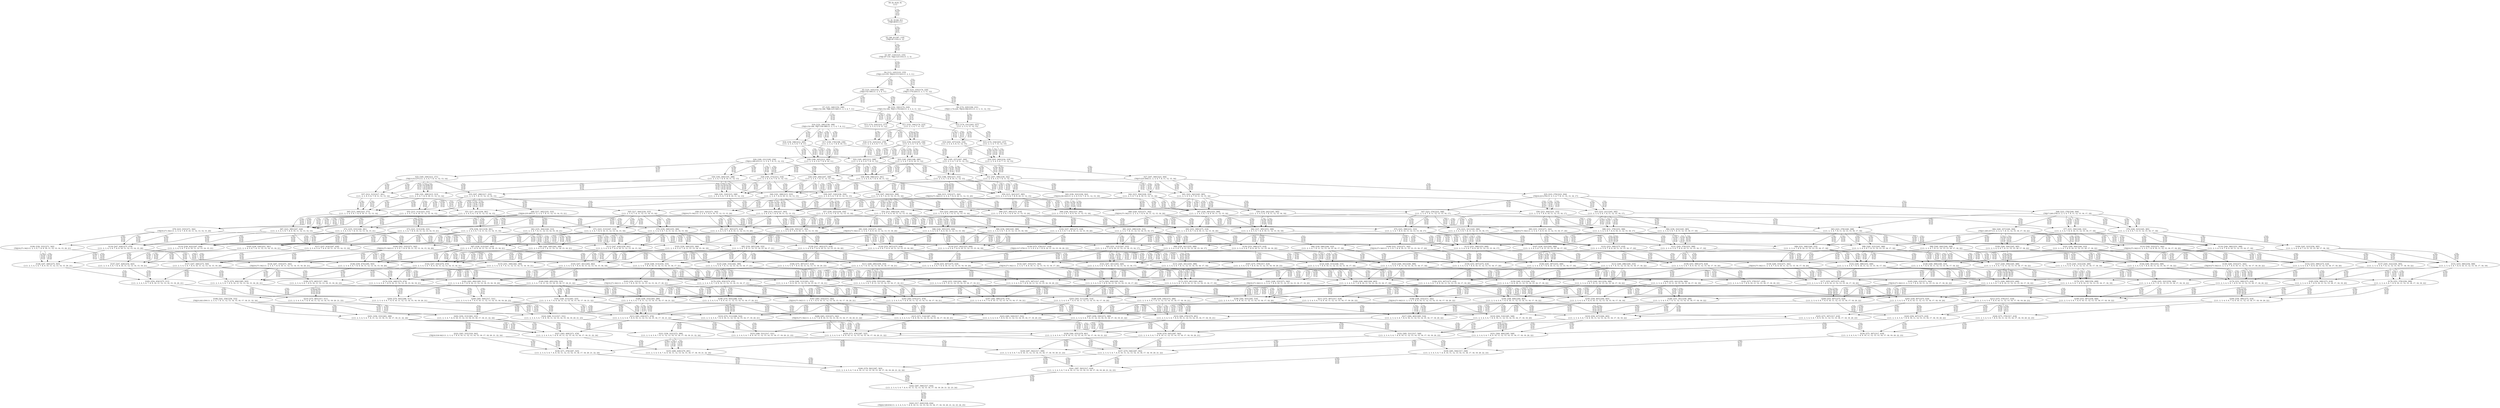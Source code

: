digraph {
	S0[label="S0: [0, 0] [0, 0] \n{}{}"];
	S1[label="S1: [0, 0] [48, 61] \n{T0J0:48-61}{1}"];
	S2[label="S2: [48, 61] [87, 110] \n{T0J1:87-110}{1, 2}"];
	S3[label="S3: [87, 110] [123, 155] \n{T0J1:87-110, T0J2:123-155}{1, 2, 3}"];
	S4[label="S4: [113, 143] [123, 155] \n{T0J2:123-155, T0J10:113-143}{1, 2, 3, 11}"];
	S5[label="S5: [123, 143] [152, 180] \n{T0J3:152-180}{1, 2, 3, 4, 11}"];
	S6[label="S6: [123, 155] [174, 220] \n{T0J11:174-220}{1, 2, 3, 11, 12}"];
	S7[label="S7: [125, 146] [152, 180] \n{T0J3:152-180, T0J6:125-146}{1, 2, 3, 4, 7, 11}"];
	S8[label="S8: [152, 192] [174, 220] \n{T0J3:152-192, T0J11:174-220}{1, 2, 3, 4, 11, 12}"];
	S9[label="S9: [174, 220] [184, 231] \n{T0J11:174-220, T0J14:184-231}{1, 2, 3, 11, 12, 15}"];
	S10[label="S10: [152, 180] [158, 188] \n{T0J3:152-180, T0J7:158-188}{1, 2, 3, 4, 7, 8, 11}"];
	S11[label="S11: [152, 194] [174, 223] \n{}{1, 2, 3, 4, 7, 11, 12}"];
	S12[label="S12: [174, 231] [203, 257] \n{}{1, 2, 3, 4, 11, 12, 15}"];
	S13[label="S13: [174, 220] [212, 277] \n{}{1, 2, 3, 4, 5, 6, 11, 12}"];
	S14[label="S14: [158, 223] [185, 256] \n{}{1, 2, 3, 4, 7, 8, 11, 12}"];
	S15[label="S15: [174, 234] [203, 257] \n{}{1, 2, 3, 4, 7, 11, 12, 15}"];
	S16[label="S16: [158, 188] [212, 265] \n{}{1, 2, 3, 4, 5, 6, 7, 8, 11}"];
	S17[label="S17: [158, 179] [188, 236] \n{}{1, 2, 3, 4, 7, 8, 9, 10, 11}"];
	S18[label="S18: [174, 223] [212, 279] \n{}{1, 2, 3, 4, 5, 6, 7, 11, 12}"];
	S19[label="S19: [203, 257] [234, 316] \n{}{1, 2, 3, 4, 5, 6, 11, 12, 15}"];
	S20[label="S20: [180, 231] [185, 256] \n{T0J12:180-231}{1, 2, 3, 4, 7, 8, 11, 12, 13}"];
	S21[label="S21: [185, 257] [207, 300] \n{}{1, 2, 3, 4, 7, 8, 11, 12, 15}"];
	S22[label="S22: [185, 265] [212, 308] \n{}{1, 2, 3, 4, 5, 6, 7, 8, 11, 12}"];
	S23[label="S23: [185, 256] [188, 280] \n{}{1, 2, 3, 4, 7, 8, 9, 10, 11, 12}"];
	S24[label="S24: [203, 260] [234, 319] \n{}{1, 2, 3, 4, 5, 6, 7, 11, 12, 15}"];
	S25[label="S25: [185, 256] [212, 271] \n{T0J13:212-271}{1, 2, 3, 4, 7, 8, 11, 12, 13, 14}"];
	S26[label="S26: [185, 264] [207, 308] \n{}{1, 2, 3, 4, 7, 8, 11, 12, 13, 15}"];
	S27[label="S27: [207, 300] [223, 304] \n{T0J15:223-304}{1, 2, 3, 4, 7, 8, 11, 12, 15, 16}"];
	S28[label="S28: [188, 245] [212, 265] \n{}{1, 2, 3, 4, 5, 6, 7, 8, 9, 10, 11}"];
	S29[label="S29: [185, 273] [212, 316] \n{}{1, 2, 3, 4, 5, 6, 7, 8, 11, 12, 13}"];
	S30[label="S30: [185, 264] [191, 288] \n{}{1, 2, 3, 4, 7, 8, 9, 10, 11, 12, 13}"];
	S31[label="S31: [207, 308] [236, 342] \n{}{1, 2, 3, 4, 5, 6, 7, 8, 11, 12, 15}"];
	S32[label="S32: [188, 300] [215, 333] \n{}{1, 2, 3, 4, 7, 8, 9, 10, 11, 12, 15}"];
	S33[label="S33: [207, 296] [217, 333] \n{}{1, 2, 3, 4, 7, 8, 11, 12, 13, 14, 15}"];
	S34[label="S34: [207, 304] [223, 308] \n{}{1, 2, 3, 4, 7, 8, 11, 12, 13, 15, 16}"];
	S35[label="S35: [223, 276] [223, 304] \n{T0J16:223-276}{1, 2, 3, 4, 7, 8, 11, 12, 15, 16, 17}"];
	S36[label="S36: [188, 308] [215, 341] \n{}{1, 2, 3, 4, 5, 6, 7, 8, 9, 10, 11, 12}"];
	S37[label="S37: [212, 313] [217, 341] \n{}{1, 2, 3, 4, 5, 6, 7, 8, 11, 12, 13, 14}"];
	S38[label="S38: [191, 288] [215, 313] \n{}{1, 2, 3, 4, 7, 8, 9, 10, 11, 12, 13, 14}"];
	S39[label="S39: [207, 316] [236, 350] \n{}{1, 2, 3, 4, 5, 6, 7, 8, 11, 12, 13, 15}"];
	S40[label="S40: [191, 308] [215, 333] \n{}{1, 2, 3, 4, 7, 8, 9, 10, 11, 12, 13, 15}"];
	S41[label="S41: [223, 342] [245, 385] \n{}{1, 2, 3, 4, 5, 6, 7, 8, 11, 12, 15, 16}"];
	S42[label="S42: [215, 304] [226, 333] \n{}{1, 2, 3, 4, 7, 8, 9, 10, 11, 12, 15, 16}"];
	S43[label="S43: [236, 322] [236, 342] \n{T0J18:236-322}{1, 2, 3, 4, 5, 6, 7, 8, 11, 12, 15, 19}"];
	S44[label="S44: [215, 333] [271, 342] \n{T0J19:271-342}{1, 2, 3, 4, 7, 8, 9, 10, 11, 12, 15, 20}"];
	S45[label="S45: [217, 304] [239, 333] \n{}{1, 2, 3, 4, 7, 8, 11, 12, 13, 14, 15, 16}"];
	S46[label="S46: [217, 285] [235, 333] \n{T0J20:235-285}{1, 2, 3, 4, 7, 8, 11, 12, 13, 14, 15, 21}"];
	S47[label="S47: [223, 276] [223, 308] \n{}{1, 2, 3, 4, 7, 8, 11, 12, 13, 15, 16, 17}"];
	S48[label="S48: [223, 278] [240, 304] \n{T0J17:240-278}{1, 2, 3, 4, 7, 8, 11, 12, 15, 16, 17, 18}"];
	S49[label="S49: [191, 316] [215, 349] \n{}{1, 2, 3, 4, 5, 6, 7, 8, 9, 10, 11, 12, 13}"];
	S50[label="S50: [215, 342] [237, 385] \n{}{1, 2, 3, 4, 5, 6, 7, 8, 9, 10, 11, 12, 15}"];
	S51[label="S51: [217, 341] [239, 381] \n{}{1, 2, 3, 4, 5, 6, 7, 8, 11, 12, 13, 14, 15}"];
	S52[label="S52: [215, 313] [223, 333] \n{}{1, 2, 3, 4, 7, 8, 9, 10, 11, 12, 13, 14, 15}"];
	S53[label="S53: [223, 349] [245, 389] \n{}{1, 2, 3, 4, 5, 6, 7, 8, 11, 12, 13, 15, 16}"];
	S54[label="S54: [215, 308] [226, 333] \n{}{1, 2, 3, 4, 7, 8, 9, 10, 11, 12, 13, 15, 16}"];
	S55[label="S55: [223, 321] [245, 385] \n{}{1, 2, 3, 4, 5, 6, 7, 8, 11, 12, 15, 16, 17}"];
	S56[label="S56: [223, 304] [231, 333] \n{}{1, 2, 3, 4, 7, 8, 9, 10, 11, 12, 15, 16, 17}"];
	S57[label="S57: [236, 322] [236, 350] \n{}{1, 2, 3, 4, 5, 6, 7, 8, 11, 12, 13, 15, 19}"];
	S58[label="S58: [215, 333] [271, 342] \n{T0J19:271-342}{1, 2, 3, 4, 7, 8, 9, 10, 11, 12, 13, 15, 20}"];
	S59[label="S59: [236, 342] [245, 385] \n{}{1, 2, 3, 4, 5, 6, 7, 8, 11, 12, 15, 16, 19}"];
	S60[label="S60: [226, 333] [271, 342] \n{T0J19:271-342}{1, 2, 3, 4, 7, 8, 9, 10, 11, 12, 15, 16, 20}"];
	S61[label="S61: [223, 296] [239, 333] \n{}{1, 2, 3, 4, 7, 8, 11, 12, 13, 14, 15, 16, 17}"];
	S62[label="S62: [235, 304] [240, 333] \n{}{1, 2, 3, 4, 7, 8, 11, 12, 13, 14, 15, 16, 21}"];
	S63[label="S63: [223, 278] [240, 308] \n{}{1, 2, 3, 4, 7, 8, 11, 12, 13, 15, 16, 17, 18}"];
	S64[label="S64: [240, 257] [240, 304] \n{T0J21:240-257}{1, 2, 3, 4, 7, 8, 11, 12, 15, 16, 17, 18, 22}"];
	S65[label="S65: [215, 349] [223, 373] \n{}{1, 2, 3, 4, 5, 6, 7, 8, 9, 10, 11, 12, 13, 14}"];
	S66[label="S66: [215, 350] [237, 393] \n{}{1, 2, 3, 4, 5, 6, 7, 8, 9, 10, 11, 12, 13, 15}"];
	S67[label="S67: [226, 385] [253, 399] \n{}{1, 2, 3, 4, 5, 6, 7, 8, 9, 10, 11, 12, 15, 16}"];
	S68[label="S68: [236, 342] [237, 385] \n{}{1, 2, 3, 4, 5, 6, 7, 8, 9, 10, 11, 12, 15, 19}"];
	S69[label="S69: [237, 385] [275, 418] \n{}{1, 2, 3, 4, 5, 6, 7, 8, 9, 10, 11, 12, 15, 20}"];
	S70[label="S70: [239, 349] [255, 389] \n{}{1, 2, 3, 4, 5, 6, 7, 8, 11, 12, 13, 14, 15, 16}"];
	S71[label="S71: [223, 313] [247, 333] \n{}{1, 2, 3, 4, 7, 8, 9, 10, 11, 12, 13, 14, 15, 16}"];
	S72[label="S72: [235, 333] [240, 381] \n{}{1, 2, 3, 4, 5, 6, 7, 8, 11, 12, 13, 14, 15, 21}"];
	S73[label="S73: [223, 313] [238, 333] \n{}{1, 2, 3, 4, 7, 8, 9, 10, 11, 12, 13, 14, 15, 21}"];
	S74[label="S74: [223, 321] [245, 389] \n{}{1, 2, 3, 4, 5, 6, 7, 8, 11, 12, 13, 15, 16, 17}"];
	S75[label="S75: [223, 308] [231, 333] \n{}{1, 2, 3, 4, 7, 8, 9, 10, 11, 12, 13, 15, 16, 17}"];
	S76[label="S76: [240, 323] [245, 385] \n{}{1, 2, 3, 4, 5, 6, 7, 8, 11, 12, 15, 16, 17, 18}"];
	S77[label="S77: [231, 304] [240, 333] \n{}{1, 2, 3, 4, 7, 8, 9, 10, 11, 12, 15, 16, 17, 18}"];
	S78[label="S78: [236, 341] [239, 381] \n{}{1, 2, 3, 4, 5, 6, 7, 8, 11, 12, 13, 14, 15, 19}"];
	S79[label="S79: [223, 333] [271, 342] \n{T0J19:271-342}{1, 2, 3, 4, 7, 8, 9, 10, 11, 12, 13, 14, 15, 20}"];
	S80[label="S80: [236, 349] [245, 389] \n{}{1, 2, 3, 4, 5, 6, 7, 8, 11, 12, 13, 15, 16, 19}"];
	S81[label="S81: [226, 333] [271, 342] \n{T0J19:271-342}{1, 2, 3, 4, 7, 8, 9, 10, 11, 12, 13, 15, 16, 20}"];
	S82[label="S82: [239, 322] [245, 385] \n{}{1, 2, 3, 4, 5, 6, 7, 8, 11, 12, 15, 16, 17, 19}"];
	S83[label="S83: [231, 333] [271, 342] \n{T0J19:271-342}{1, 2, 3, 4, 7, 8, 9, 10, 11, 12, 15, 16, 17, 20}"];
	S84[label="S84: [239, 296] [240, 333] \n{}{1, 2, 3, 4, 7, 8, 11, 12, 13, 14, 15, 16, 17, 18}"];
	S85[label="S85: [239, 285] [246, 333] \n{}{1, 2, 3, 4, 7, 8, 11, 12, 13, 14, 15, 16, 17, 21}"];
	S86[label="S86: [240, 264] [240, 308] \n{}{1, 2, 3, 4, 7, 8, 11, 12, 13, 15, 16, 17, 18, 22}"];
	S87[label="S87: [223, 390] [247, 426] \n{}{1, 2, 3, 4, 5, 6, 7, 8, 9, 10, 11, 12, 13, 14, 15}"];
	S88[label="S88: [226, 393] [253, 406] \n{}{1, 2, 3, 4, 5, 6, 7, 8, 9, 10, 11, 12, 13, 15, 16}"];
	S89[label="S89: [231, 378] [253, 399] \n{}{1, 2, 3, 4, 5, 6, 7, 8, 9, 10, 11, 12, 15, 16, 17}"];
	S90[label="S90: [236, 350] [237, 393] \n{}{1, 2, 3, 4, 5, 6, 7, 8, 9, 10, 11, 12, 13, 15, 19}"];
	S91[label="S91: [237, 393] [275, 418] \n{}{1, 2, 3, 4, 5, 6, 7, 8, 9, 10, 11, 12, 13, 15, 20}"];
	S92[label="S92: [237, 385] [253, 399] \n{}{1, 2, 3, 4, 5, 6, 7, 8, 9, 10, 11, 12, 15, 16, 19}"];
	S93[label="S93: [253, 399] [275, 418] \n{}{1, 2, 3, 4, 5, 6, 7, 8, 9, 10, 11, 12, 15, 16, 20}"];
	S94[label="S94: [239, 341] [255, 389] \n{}{1, 2, 3, 4, 5, 6, 7, 8, 11, 12, 13, 14, 15, 16, 17}"];
	S95[label="S95: [231, 313] [247, 333] \n{}{1, 2, 3, 4, 7, 8, 9, 10, 11, 12, 13, 14, 15, 16, 17}"];
	S96[label="S96: [240, 349] [262, 389] \n{}{1, 2, 3, 4, 5, 6, 7, 8, 11, 12, 13, 14, 15, 16, 21}"];
	S97[label="S97: [238, 313] [247, 333] \n{}{1, 2, 3, 4, 7, 8, 9, 10, 11, 12, 13, 14, 15, 16, 21}"];
	S98[label="S98: [240, 323] [245, 389] \n{}{1, 2, 3, 4, 5, 6, 7, 8, 11, 12, 13, 15, 16, 17, 18}"];
	S99[label="S99: [231, 308] [240, 333] \n{}{1, 2, 3, 4, 7, 8, 9, 10, 11, 12, 13, 15, 16, 17, 18}"];
	S100[label="S100: [240, 304] [245, 385] \n{}{1, 2, 3, 4, 5, 6, 7, 8, 11, 12, 15, 16, 17, 18, 22}"];
	S101[label="S101: [240, 304] [240, 333] \n{}{1, 2, 3, 4, 7, 8, 9, 10, 11, 12, 15, 16, 17, 18, 22}"];
	S102[label="S102: [237, 385] [275, 418] \n{}{1, 2, 3, 4, 5, 6, 7, 8, 9, 10, 11, 12, 15, 19, 20}"];
	S103[label="S103: [239, 349] [255, 389] \n{}{1, 2, 3, 4, 5, 6, 7, 8, 11, 12, 13, 14, 15, 16, 19}"];
	S104[label="S104: [247, 333] [271, 342] \n{T0J19:271-342}{1, 2, 3, 4, 7, 8, 9, 10, 11, 12, 13, 14, 15, 16, 20}"];
	S105[label="S105: [239, 330] [251, 381] \n{}{1, 2, 3, 4, 5, 6, 7, 8, 11, 12, 13, 14, 15, 19, 21}"];
	S106[label="S106: [238, 333] [271, 342] \n{T0J19:271-342}{1, 2, 3, 4, 7, 8, 9, 10, 11, 12, 13, 14, 15, 20, 21}"];
	S107[label="S107: [239, 322] [245, 389] \n{}{1, 2, 3, 4, 5, 6, 7, 8, 11, 12, 13, 15, 16, 17, 19}"];
	S108[label="S108: [231, 333] [271, 342] \n{T0J19:271-342}{1, 2, 3, 4, 7, 8, 9, 10, 11, 12, 13, 15, 16, 17, 20}"];
	S109[label="S109: [245, 323] [256, 385] \n{}{1, 2, 3, 4, 5, 6, 7, 8, 11, 12, 15, 16, 17, 18, 19}"];
	S110[label="S110: [240, 333] [271, 342] \n{T0J19:271-342}{1, 2, 3, 4, 7, 8, 9, 10, 11, 12, 15, 16, 17, 18, 20}"];
	S111[label="S111: [240, 285] [256, 333] \n{}{1, 2, 3, 4, 7, 8, 11, 12, 13, 14, 15, 16, 17, 18, 21}"];
	S112[label="S112: [240, 296] [240, 333] \n{}{1, 2, 3, 4, 7, 8, 11, 12, 13, 14, 15, 16, 17, 18, 22}"];
	S113[label="S113: [247, 426] [258, 441] \n{}{1, 2, 3, 4, 5, 6, 7, 8, 9, 10, 11, 12, 13, 14, 15, 16}"];
	S114[label="S114: [238, 422] [247, 426] \n{}{1, 2, 3, 4, 5, 6, 7, 8, 9, 10, 11, 12, 13, 14, 15, 21}"];
	S115[label="S115: [231, 386] [253, 406] \n{}{1, 2, 3, 4, 5, 6, 7, 8, 9, 10, 11, 12, 13, 15, 16, 17}"];
	S116[label="S116: [240, 380] [253, 399] \n{}{1, 2, 3, 4, 5, 6, 7, 8, 9, 10, 11, 12, 15, 16, 17, 18}"];
	S117[label="S117: [237, 414] [247, 426] \n{}{1, 2, 3, 4, 5, 6, 7, 8, 9, 10, 11, 12, 13, 14, 15, 19}"];
	S118[label="S118: [247, 426] [275, 479] \n{}{1, 2, 3, 4, 5, 6, 7, 8, 9, 10, 11, 12, 13, 14, 15, 20}"];
	S119[label="S119: [237, 393] [253, 406] \n{}{1, 2, 3, 4, 5, 6, 7, 8, 9, 10, 11, 12, 13, 15, 16, 19}"];
	S120[label="S120: [253, 407] [275, 418] \n{}{1, 2, 3, 4, 5, 6, 7, 8, 9, 10, 11, 12, 13, 15, 16, 20}"];
	S121[label="S121: [245, 379] [253, 399] \n{}{1, 2, 3, 4, 5, 6, 7, 8, 9, 10, 11, 12, 15, 16, 17, 19}"];
	S122[label="S122: [253, 399] [275, 418] \n{}{1, 2, 3, 4, 5, 6, 7, 8, 9, 10, 11, 12, 15, 16, 17, 20}"];
	S123[label="S123: [240, 341] [256, 389] \n{}{1, 2, 3, 4, 5, 6, 7, 8, 11, 12, 13, 14, 15, 16, 17, 18}"];
	S124[label="S124: [240, 313] [248, 333] \n{}{1, 2, 3, 4, 7, 8, 9, 10, 11, 12, 13, 14, 15, 16, 17, 18}"];
	S125[label="S125: [246, 333] [262, 389] \n{}{1, 2, 3, 4, 5, 6, 7, 8, 11, 12, 13, 14, 15, 16, 17, 21}"];
	S126[label="S126: [246, 313] [254, 333] \n{}{1, 2, 3, 4, 7, 8, 9, 10, 11, 12, 13, 14, 15, 16, 17, 21}"];
	S127[label="S127: [240, 309] [245, 389] \n{}{1, 2, 3, 4, 5, 6, 7, 8, 11, 12, 13, 15, 16, 17, 18, 22}"];
	S128[label="S128: [240, 308] [240, 333] \n{}{1, 2, 3, 4, 7, 8, 9, 10, 11, 12, 13, 15, 16, 17, 18, 22}"];
	S129[label="S129: [237, 393] [275, 418] \n{}{1, 2, 3, 4, 5, 6, 7, 8, 9, 10, 11, 12, 13, 15, 19, 20}"];
	S130[label="S130: [253, 399] [275, 418] \n{}{1, 2, 3, 4, 5, 6, 7, 8, 9, 10, 11, 12, 15, 16, 19, 20}"];
	S131[label="S131: [245, 341] [255, 389] \n{}{1, 2, 3, 4, 5, 6, 7, 8, 11, 12, 13, 14, 15, 16, 17, 19}"];
	S132[label="S132: [247, 333] [271, 342] \n{T0J19:271-342}{1, 2, 3, 4, 7, 8, 9, 10, 11, 12, 13, 14, 15, 16, 17, 20}"];
	S133[label="S133: [251, 349] [262, 389] \n{}{1, 2, 3, 4, 5, 6, 7, 8, 11, 12, 13, 14, 15, 16, 19, 21}"];
	S134[label="S134: [247, 333] [271, 342] \n{T0J19:271-342}{1, 2, 3, 4, 7, 8, 9, 10, 11, 12, 13, 14, 15, 16, 20, 21}"];
	S135[label="S135: [245, 323] [256, 389] \n{}{1, 2, 3, 4, 5, 6, 7, 8, 11, 12, 13, 15, 16, 17, 18, 19}"];
	S136[label="S136: [240, 333] [271, 342] \n{T0J19:271-342}{1, 2, 3, 4, 7, 8, 9, 10, 11, 12, 13, 15, 16, 17, 18, 20}"];
	S137[label="S137: [245, 322] [256, 385] \n{}{1, 2, 3, 4, 5, 6, 7, 8, 11, 12, 15, 16, 17, 18, 19, 22}"];
	S138[label="S138: [240, 333] [271, 342] \n{T0J19:271-342}{1, 2, 3, 4, 7, 8, 9, 10, 11, 12, 15, 16, 17, 18, 20, 22}"];
	S139[label="S139: [275, 379] [317, 418] \n{T0J22:317-379}{1, 2, 3, 4, 5, 6, 7, 8, 9, 10, 11, 12, 15, 19, 20, 23}"];
	S140[label="S140: [240, 285] [256, 333] \n{}{1, 2, 3, 4, 7, 8, 11, 12, 13, 14, 15, 16, 17, 18, 21, 22}"];
	S141[label="S141: [247, 441] [263, 446] \n{}{1, 2, 3, 4, 5, 6, 7, 8, 9, 10, 11, 12, 13, 14, 15, 16, 17}"];
	S142[label="S142: [247, 434] [270, 470] \n{}{1, 2, 3, 4, 5, 6, 7, 8, 9, 10, 11, 12, 13, 14, 15, 16, 21}"];
	S143[label="S143: [240, 388] [253, 406] \n{}{1, 2, 3, 4, 5, 6, 7, 8, 9, 10, 11, 12, 13, 15, 16, 17, 18}"];
	S144[label="S144: [240, 361] [253, 399] \n{}{1, 2, 3, 4, 5, 6, 7, 8, 9, 10, 11, 12, 15, 16, 17, 18, 22}"];
	S145[label="S145: [247, 441] [263, 462] \n{}{1, 2, 3, 4, 5, 6, 7, 8, 9, 10, 11, 12, 13, 14, 15, 16, 19}"];
	S146[label="S146: [258, 474] [285, 503] \n{}{1, 2, 3, 4, 5, 6, 7, 8, 9, 10, 11, 12, 13, 14, 15, 16, 20}"];
	S147[label="S147: [247, 426] [254, 443] \n{}{1, 2, 3, 4, 5, 6, 7, 8, 9, 10, 11, 12, 13, 14, 15, 19, 21}"];
	S148[label="S148: [247, 446] [275, 503] \n{}{1, 2, 3, 4, 5, 6, 7, 8, 9, 10, 11, 12, 13, 14, 15, 20, 21}"];
	S149[label="S149: [245, 387] [253, 406] \n{}{1, 2, 3, 4, 5, 6, 7, 8, 9, 10, 11, 12, 13, 15, 16, 17, 19}"];
	S150[label="S150: [253, 407] [275, 418] \n{}{1, 2, 3, 4, 5, 6, 7, 8, 9, 10, 11, 12, 13, 15, 16, 17, 20}"];
	S151[label="S151: [253, 380] [256, 399] \n{}{1, 2, 3, 4, 5, 6, 7, 8, 9, 10, 11, 12, 15, 16, 17, 18, 19}"];
	S152[label="S152: [253, 399] [275, 418] \n{}{1, 2, 3, 4, 5, 6, 7, 8, 9, 10, 11, 12, 15, 16, 17, 18, 20}"];
	S153[label="S153: [256, 333] [263, 389] \n{}{1, 2, 3, 4, 5, 6, 7, 8, 11, 12, 13, 14, 15, 16, 17, 18, 21}"];
	S154[label="S154: [248, 313] [263, 333] \n{}{1, 2, 3, 4, 7, 8, 9, 10, 11, 12, 13, 14, 15, 16, 17, 18, 21}"];
	S155[label="S155: [240, 341] [256, 389] \n{}{1, 2, 3, 4, 5, 6, 7, 8, 11, 12, 13, 14, 15, 16, 17, 18, 22}"];
	S156[label="S156: [240, 313] [248, 333] \n{}{1, 2, 3, 4, 7, 8, 9, 10, 11, 12, 13, 14, 15, 16, 17, 18, 22}"];
	S157[label="S157: [247, 446] [275, 500] \n{}{1, 2, 3, 4, 5, 6, 7, 8, 9, 10, 11, 12, 13, 14, 15, 19, 20}"];
	S158[label="S158: [253, 407] [275, 418] \n{}{1, 2, 3, 4, 5, 6, 7, 8, 9, 10, 11, 12, 13, 15, 16, 19, 20}"];
	S159[label="S159: [253, 399] [275, 418] \n{}{1, 2, 3, 4, 5, 6, 7, 8, 9, 10, 11, 12, 15, 16, 17, 19, 20}"];
	S160[label="S160: [255, 341] [256, 389] \n{}{1, 2, 3, 4, 5, 6, 7, 8, 11, 12, 13, 14, 15, 16, 17, 18, 19}"];
	S161[label="S161: [248, 333] [271, 342] \n{T0J19:271-342}{1, 2, 3, 4, 7, 8, 9, 10, 11, 12, 13, 14, 15, 16, 17, 18, 20}"];
	S162[label="S162: [255, 330] [262, 389] \n{}{1, 2, 3, 4, 5, 6, 7, 8, 11, 12, 13, 14, 15, 16, 17, 19, 21}"];
	S163[label="S163: [254, 333] [271, 342] \n{T0J19:271-342}{1, 2, 3, 4, 7, 8, 9, 10, 11, 12, 13, 14, 15, 16, 17, 20, 21}"];
	S164[label="S164: [245, 322] [256, 389] \n{}{1, 2, 3, 4, 5, 6, 7, 8, 11, 12, 13, 15, 16, 17, 18, 19, 22}"];
	S165[label="S165: [240, 333] [271, 342] \n{T0J19:271-342}{1, 2, 3, 4, 7, 8, 9, 10, 11, 12, 13, 15, 16, 17, 18, 20, 22}"];
	S166[label="S166: [275, 387] [317, 418] \n{}{1, 2, 3, 4, 5, 6, 7, 8, 9, 10, 11, 12, 13, 15, 19, 20, 23}"];
	S167[label="S167: [275, 379] [317, 418] \n{}{1, 2, 3, 4, 5, 6, 7, 8, 9, 10, 11, 12, 15, 16, 19, 20, 23}"];
	S168[label="S168: [242, 259] [256, 333] \n{T0J23:242-259}{1, 2, 3, 4, 7, 8, 11, 12, 13, 14, 15, 16, 17, 18, 21, 22, 24}"];
	S169[label="S169: [248, 446] [264, 463] \n{}{1, 2, 3, 4, 5, 6, 7, 8, 9, 10, 11, 12, 13, 14, 15, 16, 17, 18}"];
	S170[label="S170: [254, 454] [270, 470] \n{}{1, 2, 3, 4, 5, 6, 7, 8, 9, 10, 11, 12, 13, 14, 15, 16, 17, 21}"];
	S171[label="S171: [240, 369] [253, 406] \n{}{1, 2, 3, 4, 5, 6, 7, 8, 9, 10, 11, 12, 13, 15, 16, 17, 18, 22}"];
	S172[label="S172: [253, 461] [263, 462] \n{}{1, 2, 3, 4, 5, 6, 7, 8, 9, 10, 11, 12, 13, 14, 15, 16, 17, 19}"];
	S173[label="S173: [263, 494] [285, 503] \n{}{1, 2, 3, 4, 5, 6, 7, 8, 9, 10, 11, 12, 13, 14, 15, 16, 17, 20}"];
	S174[label="S174: [254, 446] [270, 474] \n{}{1, 2, 3, 4, 5, 6, 7, 8, 9, 10, 11, 12, 13, 14, 15, 16, 19, 21}"];
	S175[label="S175: [270, 494] [285, 503] \n{}{1, 2, 3, 4, 5, 6, 7, 8, 9, 10, 11, 12, 13, 14, 15, 16, 20, 21}"];
	S176[label="S176: [253, 388] [256, 406] \n{}{1, 2, 3, 4, 5, 6, 7, 8, 9, 10, 11, 12, 13, 15, 16, 17, 18, 19}"];
	S177[label="S177: [253, 407] [275, 418] \n{}{1, 2, 3, 4, 5, 6, 7, 8, 9, 10, 11, 12, 13, 15, 16, 17, 18, 20}"];
	S178[label="S178: [253, 379] [256, 399] \n{}{1, 2, 3, 4, 5, 6, 7, 8, 9, 10, 11, 12, 15, 16, 17, 18, 19, 22}"];
	S179[label="S179: [253, 399] [275, 418] \n{}{1, 2, 3, 4, 5, 6, 7, 8, 9, 10, 11, 12, 15, 16, 17, 18, 20, 22}"];
	S180[label="S180: [256, 333] [263, 389] \n{}{1, 2, 3, 4, 5, 6, 7, 8, 11, 12, 13, 14, 15, 16, 17, 18, 21, 22}"];
	S181[label="S181: [248, 313] [263, 333] \n{}{1, 2, 3, 4, 7, 8, 9, 10, 11, 12, 13, 14, 15, 16, 17, 18, 21, 22}"];
	S182[label="S182: [263, 494] [285, 511] \n{}{1, 2, 3, 4, 5, 6, 7, 8, 9, 10, 11, 12, 13, 14, 15, 16, 19, 20}"];
	S183[label="S183: [254, 454] [275, 511] \n{}{1, 2, 3, 4, 5, 6, 7, 8, 9, 10, 11, 12, 13, 14, 15, 19, 20, 21}"];
	S184[label="S184: [253, 407] [275, 418] \n{}{1, 2, 3, 4, 5, 6, 7, 8, 9, 10, 11, 12, 13, 15, 16, 17, 19, 20}"];
	S185[label="S185: [256, 399] [275, 418] \n{}{1, 2, 3, 4, 5, 6, 7, 8, 9, 10, 11, 12, 15, 16, 17, 18, 19, 20}"];
	S186[label="S186: [256, 330] [272, 389] \n{}{1, 2, 3, 4, 5, 6, 7, 8, 11, 12, 13, 14, 15, 16, 17, 18, 19, 21}"];
	S187[label="S187: [263, 333] [271, 342] \n{T0J19:271-342}{1, 2, 3, 4, 7, 8, 9, 10, 11, 12, 13, 14, 15, 16, 17, 18, 20, 21}"];
	S188[label="S188: [255, 341] [256, 389] \n{}{1, 2, 3, 4, 5, 6, 7, 8, 11, 12, 13, 14, 15, 16, 17, 18, 19, 22}"];
	S189[label="S189: [248, 333] [271, 342] \n{T0J19:271-342}{1, 2, 3, 4, 7, 8, 9, 10, 11, 12, 13, 14, 15, 16, 17, 18, 20, 22}"];
	S190[label="S190: [275, 483] [317, 500] \n{}{1, 2, 3, 4, 5, 6, 7, 8, 9, 10, 11, 12, 13, 14, 15, 19, 20, 23}"];
	S191[label="S191: [275, 387] [317, 418] \n{}{1, 2, 3, 4, 5, 6, 7, 8, 9, 10, 11, 12, 13, 15, 16, 19, 20, 23}"];
	S192[label="S192: [275, 379] [317, 418] \n{}{1, 2, 3, 4, 5, 6, 7, 8, 9, 10, 11, 12, 15, 16, 17, 19, 20, 23}"];
	S193[label="S193: [263, 470] [271, 476] \n{}{1, 2, 3, 4, 5, 6, 7, 8, 9, 10, 11, 12, 13, 14, 15, 16, 17, 18, 21}"];
	S194[label="S194: [248, 406] [264, 463] \n{}{1, 2, 3, 4, 5, 6, 7, 8, 9, 10, 11, 12, 13, 14, 15, 16, 17, 18, 22}"];
	S195[label="S195: [256, 463] [264, 483] \n{}{1, 2, 3, 4, 5, 6, 7, 8, 9, 10, 11, 12, 13, 14, 15, 16, 17, 18, 19}"];
	S196[label="S196: [264, 503] [285, 516] \n{}{1, 2, 3, 4, 5, 6, 7, 8, 9, 10, 11, 12, 13, 14, 15, 16, 17, 18, 20}"];
	S197[label="S197: [262, 466] [270, 474] \n{}{1, 2, 3, 4, 5, 6, 7, 8, 9, 10, 11, 12, 13, 14, 15, 16, 17, 19, 21}"];
	S198[label="S198: [270, 503] [286, 514] \n{}{1, 2, 3, 4, 5, 6, 7, 8, 9, 10, 11, 12, 13, 14, 15, 16, 17, 20, 21}"];
	S199[label="S199: [253, 387] [256, 406] \n{}{1, 2, 3, 4, 5, 6, 7, 8, 9, 10, 11, 12, 13, 15, 16, 17, 18, 19, 22}"];
	S200[label="S200: [253, 407] [275, 418] \n{}{1, 2, 3, 4, 5, 6, 7, 8, 9, 10, 11, 12, 13, 15, 16, 17, 18, 20, 22}"];
	S201[label="S201: [256, 333] [263, 389] \n{}{1, 2, 3, 4, 5, 6, 7, 8, 11, 12, 13, 14, 15, 16, 17, 18, 21, 22, 24}"];
	S202[label="S202: [250, 313] [263, 333] \n{}{1, 2, 3, 4, 7, 8, 9, 10, 11, 12, 13, 14, 15, 16, 17, 18, 21, 22, 24}"];
	S203[label="S203: [263, 511] [285, 514] \n{}{1, 2, 3, 4, 5, 6, 7, 8, 9, 10, 11, 12, 13, 14, 15, 16, 17, 19, 20}"];
	S204[label="S204: [270, 502] [286, 511] \n{}{1, 2, 3, 4, 5, 6, 7, 8, 9, 10, 11, 12, 13, 14, 15, 16, 19, 20, 21}"];
	S205[label="S205: [256, 407] [275, 418] \n{}{1, 2, 3, 4, 5, 6, 7, 8, 9, 10, 11, 12, 13, 15, 16, 17, 18, 19, 20}"];
	S206[label="S206: [256, 399] [275, 418] \n{}{1, 2, 3, 4, 5, 6, 7, 8, 9, 10, 11, 12, 15, 16, 17, 18, 19, 20, 22}"];
	S207[label="S207: [256, 330] [272, 389] \n{}{1, 2, 3, 4, 5, 6, 7, 8, 11, 12, 13, 14, 15, 16, 17, 18, 19, 21, 22}"];
	S208[label="S208: [263, 333] [271, 342] \n{T0J19:271-342}{1, 2, 3, 4, 7, 8, 9, 10, 11, 12, 13, 14, 15, 16, 17, 18, 20, 21, 22}"];
	S209[label="S209: [285, 500] [317, 531] \n{}{1, 2, 3, 4, 5, 6, 7, 8, 9, 10, 11, 12, 13, 14, 15, 16, 19, 20, 23}"];
	S210[label="S210: [275, 483] [317, 511] \n{}{1, 2, 3, 4, 5, 6, 7, 8, 9, 10, 11, 12, 13, 14, 15, 19, 20, 21, 23}"];
	S211[label="S211: [275, 387] [317, 418] \n{}{1, 2, 3, 4, 5, 6, 7, 8, 9, 10, 11, 12, 13, 15, 16, 17, 19, 20, 23}"];
	S212[label="S212: [275, 379] [317, 418] \n{}{1, 2, 3, 4, 5, 6, 7, 8, 9, 10, 11, 12, 15, 16, 17, 18, 19, 20, 23}"];
	S213[label="S213: [263, 434] [271, 476] \n{}{1, 2, 3, 4, 5, 6, 7, 8, 9, 10, 11, 12, 13, 14, 15, 16, 17, 18, 21, 22}"];
	S214[label="S214: [264, 476] [279, 491] \n{}{1, 2, 3, 4, 5, 6, 7, 8, 9, 10, 11, 12, 13, 14, 15, 16, 17, 18, 19, 21}"];
	S215[label="S215: [271, 514] [287, 525] \n{}{1, 2, 3, 4, 5, 6, 7, 8, 9, 10, 11, 12, 13, 14, 15, 16, 17, 18, 20, 21}"];
	S216[label="S216: [256, 427] [264, 483] \n{}{1, 2, 3, 4, 5, 6, 7, 8, 9, 10, 11, 12, 13, 14, 15, 16, 17, 18, 19, 22}"];
	S217[label="S217: [264, 463] [285, 516] \n{}{1, 2, 3, 4, 5, 6, 7, 8, 9, 10, 11, 12, 13, 14, 15, 16, 17, 18, 20, 22}"];
	S218[label="S218: [264, 516] [285, 549] \n{}{1, 2, 3, 4, 5, 6, 7, 8, 9, 10, 11, 12, 13, 14, 15, 16, 17, 18, 19, 20}"];
	S219[label="S219: [270, 511] [286, 522] \n{}{1, 2, 3, 4, 5, 6, 7, 8, 9, 10, 11, 12, 13, 14, 15, 16, 17, 19, 20, 21}"];
	S220[label="S220: [256, 407] [275, 418] \n{}{1, 2, 3, 4, 5, 6, 7, 8, 9, 10, 11, 12, 13, 15, 16, 17, 18, 19, 20, 22}"];
	S221[label="S221: [258, 322] [272, 389] \n{}{1, 2, 3, 4, 5, 6, 7, 8, 11, 12, 13, 14, 15, 16, 17, 18, 19, 21, 22, 24}"];
	S222[label="S222: [263, 333] [318, 342] \n{T0J19:318-342}{1, 2, 3, 4, 7, 8, 9, 10, 11, 12, 13, 14, 15, 16, 17, 18, 20, 21, 22, 24}"];
	S223[label="S223: [285, 520] [317, 531] \n{}{1, 2, 3, 4, 5, 6, 7, 8, 9, 10, 11, 12, 13, 14, 15, 16, 17, 19, 20, 23}"];
	S224[label="S224: [286, 511] [317, 531] \n{}{1, 2, 3, 4, 5, 6, 7, 8, 9, 10, 11, 12, 13, 14, 15, 16, 19, 20, 21, 23}"];
	S225[label="S225: [275, 387] [317, 418] \n{}{1, 2, 3, 4, 5, 6, 7, 8, 9, 10, 11, 12, 13, 15, 16, 17, 18, 19, 20, 23}"];
	S226[label="S226: [275, 379] [317, 418] \n{}{1, 2, 3, 4, 5, 6, 7, 8, 9, 10, 11, 12, 15, 16, 17, 18, 19, 20, 22, 23}"];
	S227[label="S227: [263, 408] [271, 476] \n{}{1, 2, 3, 4, 5, 6, 7, 8, 9, 10, 11, 12, 13, 14, 15, 16, 17, 18, 21, 22, 24}"];
	S228[label="S228: [264, 455] [279, 491] \n{}{1, 2, 3, 4, 5, 6, 7, 8, 9, 10, 11, 12, 13, 14, 15, 16, 17, 18, 19, 21, 22}"];
	S229[label="S229: [271, 476] [287, 525] \n{}{1, 2, 3, 4, 5, 6, 7, 8, 9, 10, 11, 12, 13, 14, 15, 16, 17, 18, 20, 21, 22}"];
	S230[label="S230: [279, 545] [287, 562] \n{}{1, 2, 3, 4, 5, 6, 7, 8, 9, 10, 11, 12, 13, 14, 15, 16, 17, 18, 19, 20, 21}"];
	S231[label="S231: [264, 484] [285, 549] \n{}{1, 2, 3, 4, 5, 6, 7, 8, 9, 10, 11, 12, 13, 14, 15, 16, 17, 18, 19, 20, 22}"];
	S232[label="S232: [285, 531] [317, 549] \n{}{1, 2, 3, 4, 5, 6, 7, 8, 9, 10, 11, 12, 13, 14, 15, 16, 17, 18, 19, 20, 23}"];
	S233[label="S233: [286, 531] [317, 531] \n{}{1, 2, 3, 4, 5, 6, 7, 8, 9, 10, 11, 12, 13, 14, 15, 16, 17, 19, 20, 21, 23}"];
	S234[label="S234: [275, 387] [317, 418] \n{}{1, 2, 3, 4, 5, 6, 7, 8, 9, 10, 11, 12, 13, 15, 16, 17, 18, 19, 20, 22, 23}"];
	S235[label="S235: [266, 429] [279, 491] \n{}{1, 2, 3, 4, 5, 6, 7, 8, 9, 10, 11, 12, 13, 14, 15, 16, 17, 18, 19, 21, 22, 24}"];
	S236[label="S236: [271, 476] [287, 525] \n{}{1, 2, 3, 4, 5, 6, 7, 8, 9, 10, 11, 12, 13, 14, 15, 16, 17, 18, 20, 21, 22, 24}"];
	S237[label="S237: [279, 546] [287, 562] \n{}{1, 2, 3, 4, 5, 6, 7, 8, 9, 10, 11, 12, 13, 14, 15, 16, 17, 18, 19, 20, 21, 22}"];
	S238[label="S238: [287, 562] [317, 599] \n{}{1, 2, 3, 4, 5, 6, 7, 8, 9, 10, 11, 12, 13, 14, 15, 16, 17, 18, 19, 20, 21, 23}"];
	S239[label="S239: [285, 504] [317, 549] \n{}{1, 2, 3, 4, 5, 6, 7, 8, 9, 10, 11, 12, 13, 14, 15, 16, 17, 18, 19, 20, 22, 23}"];
	S240[label="S240: [279, 562] [287, 563] \n{}{1, 2, 3, 4, 5, 6, 7, 8, 9, 10, 11, 12, 13, 14, 15, 16, 17, 18, 19, 20, 21, 22, 24}"];
	S241[label="S241: [287, 563] [317, 618] \n{}{1, 2, 3, 4, 5, 6, 7, 8, 9, 10, 11, 12, 13, 14, 15, 16, 17, 18, 19, 20, 21, 22, 23}"];
	S242[label="S242: [287, 566] [317, 620] \n{}{1, 2, 3, 4, 5, 6, 7, 8, 9, 10, 11, 12, 13, 14, 15, 16, 17, 18, 19, 20, 21, 22, 23, 24}"];
	S243[label="S243: [317, 620] [328, 634] \n{T0J24:328-634}{1, 2, 3, 4, 5, 6, 7, 8, 9, 10, 11, 12, 13, 14, 15, 16, 17, 18, 19, 20, 21, 22, 23, 24, 25}"];
	S0 -> S1[label="T0 J0\nDL=4850\nES=0\nLS=0\nEF=48\nLF=61",fontsize=8];
	S1 -> S2[label="T0 J1\nDL=4850\nES=48\nLS=61\nEF=87\nLF=110",fontsize=8];
	S2 -> S3[label="T0 J2\nDL=4850\nES=48\nLS=61\nEF=123\nLF=155",fontsize=8];
	S3 -> S4[label="T0 J10\nDL=4850\nES=87\nLS=110\nEF=113\nLF=143",fontsize=8];
	S4 -> S5[label="T0 J3\nDL=4850\nES=123\nLS=143\nEF=152\nLF=180",fontsize=8];
	S4 -> S6[label="T0 J11\nDL=4850\nES=113\nLS=143\nEF=174\nLF=220",fontsize=8];
	S5 -> S7[label="T0 J6\nDL=4850\nES=123\nLS=143\nEF=125\nLF=146",fontsize=8];
	S5 -> S8[label="T0 J11\nDL=4850\nES=123\nLS=143\nEF=184\nLF=220",fontsize=8];
	S6 -> S8[label="T0 J3\nDL=4850\nES=123\nLS=155\nEF=152\nLF=192",fontsize=8];
	S6 -> S9[label="T0 J14\nDL=4850\nES=123\nLS=154\nEF=184\nLF=231",fontsize=8];
	S7 -> S10[label="T0 J7\nDL=4850\nES=125\nLS=146\nEF=158\nLF=188",fontsize=8];
	S7 -> S11[label="T0 J11\nDL=4850\nES=125\nLS=146\nEF=186\nLF=223",fontsize=8];
	S8 -> S13[label="T0 J4\nDL=4850\nES=152\nLS=192\nEF=220\nLF=277",fontsize=8];
	S8 -> S13[label="T0 J5\nDL=4850\nES=152\nLS=192\nEF=212\nLF=267",fontsize=8];
	S8 -> S11[label="T0 J6\nDL=4850\nES=152\nLS=191\nEF=154\nLF=194",fontsize=8];
	S8 -> S12[label="T0 J14\nDL=4850\nES=152\nLS=154\nEF=213\nLF=231",fontsize=8];
	S9 -> S12[label="T0 J3\nDL=4850\nES=174\nLS=220\nEF=203\nLF=257",fontsize=8];
	S10 -> S16[label="T0 J4\nDL=4850\nES=152\nLS=180\nEF=220\nLF=265",fontsize=8];
	S10 -> S16[label="T0 J5\nDL=4850\nES=152\nLS=180\nEF=212\nLF=255",fontsize=8];
	S10 -> S17[label="T0 J8\nDL=4850\nES=158\nLS=179\nEF=188\nLF=217",fontsize=8];
	S10 -> S17[label="T0 J9\nDL=4850\nES=158\nLS=179\nEF=203\nLF=236",fontsize=8];
	S10 -> S14[label="T0 J11\nDL=4850\nES=152\nLS=179\nEF=213\nLF=256",fontsize=8];
	S11 -> S18[label="T0 J4\nDL=4850\nES=152\nLS=194\nEF=220\nLF=279",fontsize=8];
	S11 -> S18[label="T0 J5\nDL=4850\nES=152\nLS=194\nEF=212\nLF=269",fontsize=8];
	S11 -> S14[label="T0 J7\nDL=4850\nES=152\nLS=194\nEF=185\nLF=236",fontsize=8];
	S11 -> S15[label="T0 J14\nDL=4850\nES=152\nLS=154\nEF=213\nLF=231",fontsize=8];
	S12 -> S19[label="T0 J4\nDL=4850\nES=174\nLS=231\nEF=242\nLF=316",fontsize=8];
	S12 -> S19[label="T0 J5\nDL=4850\nES=174\nLS=231\nEF=234\nLF=306",fontsize=8];
	S12 -> S15[label="T0 J6\nDL=4850\nES=174\nLS=231\nEF=176\nLF=234",fontsize=8];
	S13 -> S18[label="T0 J6\nDL=4850\nES=174\nLS=220\nEF=176\nLF=223",fontsize=8];
	S14 -> S22[label="T0 J4\nDL=4850\nES=158\nLS=223\nEF=226\nLF=308",fontsize=8];
	S14 -> S22[label="T0 J5\nDL=4850\nES=158\nLS=223\nEF=218\nLF=298",fontsize=8];
	S14 -> S23[label="T0 J8\nDL=4850\nES=158\nLS=223\nEF=188\nLF=261",fontsize=8];
	S14 -> S23[label="T0 J9\nDL=4850\nES=158\nLS=223\nEF=203\nLF=280",fontsize=8];
	S14 -> S20[label="T0 J12\nDL=4850\nES=174\nLS=223\nEF=180\nLF=231",fontsize=8];
	S14 -> S21[label="T0 J14\nDL=4850\nES=158\nLS=223\nEF=219\nLF=300",fontsize=8];
	S15 -> S24[label="T0 J4\nDL=4850\nES=174\nLS=234\nEF=242\nLF=319",fontsize=8];
	S15 -> S24[label="T0 J5\nDL=4850\nES=174\nLS=234\nEF=234\nLF=309",fontsize=8];
	S15 -> S21[label="T0 J7\nDL=4850\nES=174\nLS=234\nEF=207\nLF=276",fontsize=8];
	S16 -> S28[label="T0 J8\nDL=4850\nES=158\nLS=188\nEF=188\nLF=226",fontsize=8];
	S16 -> S28[label="T0 J9\nDL=4850\nES=158\nLS=188\nEF=203\nLF=245",fontsize=8];
	S16 -> S22[label="T0 J11\nDL=4850\nES=158\nLS=188\nEF=219\nLF=265",fontsize=8];
	S17 -> S28[label="T0 J4\nDL=4850\nES=158\nLS=179\nEF=226\nLF=264",fontsize=8];
	S17 -> S28[label="T0 J5\nDL=4850\nES=158\nLS=179\nEF=218\nLF=254",fontsize=8];
	S17 -> S23[label="T0 J11\nDL=4850\nES=158\nLS=179\nEF=219\nLF=256",fontsize=8];
	S18 -> S22[label="T0 J7\nDL=4850\nES=174\nLS=223\nEF=207\nLF=265",fontsize=8];
	S19 -> S24[label="T0 J6\nDL=4850\nES=203\nLS=257\nEF=205\nLF=260",fontsize=8];
	S20 -> S29[label="T0 J4\nDL=4850\nES=180\nLS=231\nEF=248\nLF=316",fontsize=8];
	S20 -> S29[label="T0 J5\nDL=4850\nES=180\nLS=231\nEF=240\nLF=306",fontsize=8];
	S20 -> S30[label="T0 J8\nDL=4850\nES=180\nLS=231\nEF=210\nLF=269",fontsize=8];
	S20 -> S30[label="T0 J9\nDL=4850\nES=180\nLS=231\nEF=225\nLF=288",fontsize=8];
	S20 -> S25[label="T0 J13\nDL=4850\nES=180\nLS=231\nEF=212\nLF=271",fontsize=8];
	S20 -> S26[label="T0 J14\nDL=4850\nES=180\nLS=231\nEF=241\nLF=308",fontsize=8];
	S21 -> S31[label="T0 J4\nDL=4850\nES=185\nLS=257\nEF=253\nLF=342",fontsize=8];
	S21 -> S31[label="T0 J5\nDL=4850\nES=185\nLS=257\nEF=245\nLF=332",fontsize=8];
	S21 -> S32[label="T0 J8\nDL=4850\nES=185\nLS=256\nEF=215\nLF=294",fontsize=8];
	S21 -> S32[label="T0 J9\nDL=4850\nES=185\nLS=256\nEF=230\nLF=313",fontsize=8];
	S21 -> S26[label="T0 J12\nDL=4850\nES=185\nLS=256\nEF=191\nLF=264",fontsize=8];
	S21 -> S27[label="T0 J15\nDL=4850\nES=185\nLS=256\nEF=223\nLF=304",fontsize=8];
	S22 -> S36[label="T0 J8\nDL=4850\nES=185\nLS=265\nEF=215\nLF=303",fontsize=8];
	S22 -> S36[label="T0 J9\nDL=4850\nES=185\nLS=265\nEF=230\nLF=322",fontsize=8];
	S22 -> S29[label="T0 J12\nDL=4850\nES=185\nLS=265\nEF=191\nLF=273",fontsize=8];
	S22 -> S31[label="T0 J14\nDL=4850\nES=185\nLS=264\nEF=246\nLF=341",fontsize=8];
	S23 -> S36[label="T0 J4\nDL=4850\nES=185\nLS=256\nEF=253\nLF=341",fontsize=8];
	S23 -> S36[label="T0 J5\nDL=4850\nES=185\nLS=256\nEF=245\nLF=331",fontsize=8];
	S23 -> S30[label="T0 J12\nDL=4850\nES=185\nLS=256\nEF=191\nLF=264",fontsize=8];
	S23 -> S32[label="T0 J14\nDL=4850\nES=185\nLS=256\nEF=246\nLF=333",fontsize=8];
	S24 -> S31[label="T0 J7\nDL=4850\nES=203\nLS=260\nEF=236\nLF=302",fontsize=8];
	S25 -> S37[label="T0 J4\nDL=4850\nES=185\nLS=256\nEF=253\nLF=341",fontsize=8];
	S25 -> S37[label="T0 J5\nDL=4850\nES=185\nLS=256\nEF=245\nLF=331",fontsize=8];
	S25 -> S38[label="T0 J8\nDL=4850\nES=185\nLS=256\nEF=215\nLF=294",fontsize=8];
	S25 -> S38[label="T0 J9\nDL=4850\nES=185\nLS=256\nEF=230\nLF=313",fontsize=8];
	S25 -> S33[label="T0 J14\nDL=4850\nES=185\nLS=256\nEF=246\nLF=333",fontsize=8];
	S26 -> S39[label="T0 J4\nDL=4850\nES=185\nLS=264\nEF=253\nLF=349",fontsize=8];
	S26 -> S39[label="T0 J5\nDL=4850\nES=185\nLS=264\nEF=245\nLF=339",fontsize=8];
	S26 -> S40[label="T0 J8\nDL=4850\nES=185\nLS=256\nEF=215\nLF=294",fontsize=8];
	S26 -> S40[label="T0 J9\nDL=4850\nES=185\nLS=256\nEF=230\nLF=313",fontsize=8];
	S26 -> S33[label="T0 J13\nDL=4850\nES=185\nLS=256\nEF=217\nLF=296",fontsize=8];
	S26 -> S34[label="T0 J15\nDL=4850\nES=185\nLS=256\nEF=223\nLF=304",fontsize=8];
	S27 -> S41[label="T0 J4\nDL=4850\nES=207\nLS=300\nEF=275\nLF=385",fontsize=8];
	S27 -> S41[label="T0 J5\nDL=4850\nES=207\nLS=300\nEF=267\nLF=375",fontsize=8];
	S27 -> S42[label="T0 J8\nDL=4850\nES=207\nLS=256\nEF=237\nLF=294",fontsize=8];
	S27 -> S42[label="T0 J9\nDL=4850\nES=207\nLS=256\nEF=252\nLF=313",fontsize=8];
	S27 -> S34[label="T0 J12\nDL=4850\nES=207\nLS=256\nEF=213\nLF=264",fontsize=8];
	S27 -> S35[label="T0 J16\nDL=4850\nES=207\nLS=256\nEF=223\nLF=276",fontsize=8];
	S28 -> S36[label="T0 J11\nDL=4850\nES=188\nLS=245\nEF=249\nLF=322",fontsize=8];
	S29 -> S49[label="T0 J8\nDL=4850\nES=185\nLS=273\nEF=215\nLF=311",fontsize=8];
	S29 -> S49[label="T0 J9\nDL=4850\nES=185\nLS=273\nEF=230\nLF=330",fontsize=8];
	S29 -> S37[label="T0 J13\nDL=4850\nES=185\nLS=273\nEF=217\nLF=313",fontsize=8];
	S29 -> S39[label="T0 J14\nDL=4850\nES=185\nLS=273\nEF=246\nLF=350",fontsize=8];
	S30 -> S49[label="T0 J4\nDL=4850\nES=185\nLS=264\nEF=253\nLF=349",fontsize=8];
	S30 -> S49[label="T0 J5\nDL=4850\nES=185\nLS=264\nEF=245\nLF=339",fontsize=8];
	S30 -> S38[label="T0 J13\nDL=4850\nES=185\nLS=256\nEF=217\nLF=296",fontsize=8];
	S30 -> S40[label="T0 J14\nDL=4850\nES=185\nLS=256\nEF=246\nLF=333",fontsize=8];
	S31 -> S50[label="T0 J8\nDL=4850\nES=207\nLS=308\nEF=237\nLF=346",fontsize=8];
	S31 -> S50[label="T0 J9\nDL=4850\nES=207\nLS=308\nEF=252\nLF=365",fontsize=8];
	S31 -> S39[label="T0 J12\nDL=4850\nES=207\nLS=301\nEF=213\nLF=309",fontsize=8];
	S31 -> S41[label="T0 J15\nDL=4850\nES=207\nLS=301\nEF=245\nLF=349",fontsize=8];
	S31 -> S43[label="T0 J18\nDL=4850\nES=220\nLS=301\nEF=236\nLF=322",fontsize=8];
	S32 -> S50[label="T0 J4\nDL=4850\nES=188\nLS=300\nEF=256\nLF=385",fontsize=8];
	S32 -> S50[label="T0 J5\nDL=4850\nES=188\nLS=300\nEF=248\nLF=375",fontsize=8];
	S32 -> S40[label="T0 J12\nDL=4850\nES=188\nLS=256\nEF=194\nLF=264",fontsize=8];
	S32 -> S42[label="T0 J15\nDL=4850\nES=188\nLS=256\nEF=226\nLF=304",fontsize=8];
	S32 -> S44[label="T0 J19\nDL=4850\nES=203\nLS=256\nEF=271\nLF=342",fontsize=8];
	S33 -> S51[label="T0 J4\nDL=4850\nES=207\nLS=296\nEF=275\nLF=381",fontsize=8];
	S33 -> S51[label="T0 J5\nDL=4850\nES=207\nLS=296\nEF=267\nLF=371",fontsize=8];
	S33 -> S52[label="T0 J8\nDL=4850\nES=207\nLS=256\nEF=237\nLF=294",fontsize=8];
	S33 -> S52[label="T0 J9\nDL=4850\nES=207\nLS=256\nEF=252\nLF=313",fontsize=8];
	S33 -> S45[label="T0 J15\nDL=4850\nES=207\nLS=256\nEF=245\nLF=304",fontsize=8];
	S33 -> S46[label="T0 J20\nDL=4850\nES=212\nLS=256\nEF=235\nLF=285",fontsize=8];
	S34 -> S53[label="T0 J4\nDL=4850\nES=207\nLS=304\nEF=275\nLF=389",fontsize=8];
	S34 -> S53[label="T0 J5\nDL=4850\nES=207\nLS=304\nEF=267\nLF=379",fontsize=8];
	S34 -> S54[label="T0 J8\nDL=4850\nES=207\nLS=256\nEF=237\nLF=294",fontsize=8];
	S34 -> S54[label="T0 J9\nDL=4850\nES=207\nLS=256\nEF=252\nLF=313",fontsize=8];
	S34 -> S45[label="T0 J13\nDL=4850\nES=207\nLS=256\nEF=239\nLF=296",fontsize=8];
	S34 -> S47[label="T0 J16\nDL=4850\nES=207\nLS=256\nEF=223\nLF=276",fontsize=8];
	S35 -> S55[label="T0 J4\nDL=4850\nES=223\nLS=276\nEF=291\nLF=361",fontsize=8];
	S35 -> S55[label="T0 J5\nDL=4850\nES=223\nLS=276\nEF=283\nLF=351",fontsize=8];
	S35 -> S56[label="T0 J8\nDL=4850\nES=223\nLS=256\nEF=253\nLF=294",fontsize=8];
	S35 -> S56[label="T0 J9\nDL=4850\nES=223\nLS=256\nEF=268\nLF=313",fontsize=8];
	S35 -> S47[label="T0 J12\nDL=4850\nES=223\nLS=256\nEF=229\nLF=264",fontsize=8];
	S35 -> S48[label="T0 J17\nDL=4850\nES=223\nLS=256\nEF=240\nLF=278",fontsize=8];
	S36 -> S49[label="T0 J12\nDL=4850\nES=188\nLS=308\nEF=194\nLF=316",fontsize=8];
	S36 -> S50[label="T0 J14\nDL=4850\nES=188\nLS=308\nEF=249\nLF=385",fontsize=8];
	S37 -> S65[label="T0 J8\nDL=4850\nES=212\nLS=313\nEF=242\nLF=351",fontsize=8];
	S37 -> S65[label="T0 J9\nDL=4850\nES=212\nLS=313\nEF=257\nLF=370",fontsize=8];
	S37 -> S51[label="T0 J14\nDL=4850\nES=212\nLS=301\nEF=273\nLF=378",fontsize=8];
	S38 -> S65[label="T0 J4\nDL=4850\nES=191\nLS=288\nEF=259\nLF=373",fontsize=8];
	S38 -> S65[label="T0 J5\nDL=4850\nES=191\nLS=288\nEF=251\nLF=363",fontsize=8];
	S38 -> S52[label="T0 J14\nDL=4850\nES=191\nLS=256\nEF=252\nLF=333",fontsize=8];
	S39 -> S66[label="T0 J8\nDL=4850\nES=207\nLS=316\nEF=237\nLF=354",fontsize=8];
	S39 -> S66[label="T0 J9\nDL=4850\nES=207\nLS=316\nEF=252\nLF=373",fontsize=8];
	S39 -> S51[label="T0 J13\nDL=4850\nES=207\nLS=301\nEF=239\nLF=341",fontsize=8];
	S39 -> S53[label="T0 J15\nDL=4850\nES=207\nLS=301\nEF=245\nLF=349",fontsize=8];
	S39 -> S57[label="T0 J18\nDL=4850\nES=220\nLS=301\nEF=236\nLF=322",fontsize=8];
	S40 -> S66[label="T0 J4\nDL=4850\nES=191\nLS=308\nEF=259\nLF=393",fontsize=8];
	S40 -> S66[label="T0 J5\nDL=4850\nES=191\nLS=308\nEF=251\nLF=383",fontsize=8];
	S40 -> S52[label="T0 J13\nDL=4850\nES=191\nLS=256\nEF=223\nLF=296",fontsize=8];
	S40 -> S54[label="T0 J15\nDL=4850\nES=191\nLS=256\nEF=229\nLF=304",fontsize=8];
	S40 -> S58[label="T0 J19\nDL=4850\nES=203\nLS=256\nEF=271\nLF=342",fontsize=8];
	S41 -> S67[label="T0 J8\nDL=4850\nES=223\nLS=342\nEF=253\nLF=380",fontsize=8];
	S41 -> S67[label="T0 J9\nDL=4850\nES=223\nLS=342\nEF=268\nLF=399",fontsize=8];
	S41 -> S53[label="T0 J12\nDL=4850\nES=223\nLS=301\nEF=229\nLF=309",fontsize=8];
	S41 -> S55[label="T0 J16\nDL=4850\nES=223\nLS=301\nEF=239\nLF=321",fontsize=8];
	S41 -> S59[label="T0 J18\nDL=4850\nES=223\nLS=301\nEF=239\nLF=322",fontsize=8];
	S42 -> S67[label="T0 J4\nDL=4850\nES=215\nLS=304\nEF=283\nLF=389",fontsize=8];
	S42 -> S67[label="T0 J5\nDL=4850\nES=215\nLS=304\nEF=275\nLF=379",fontsize=8];
	S42 -> S54[label="T0 J12\nDL=4850\nES=215\nLS=256\nEF=221\nLF=264",fontsize=8];
	S42 -> S56[label="T0 J16\nDL=4850\nES=215\nLS=256\nEF=231\nLF=276",fontsize=8];
	S42 -> S60[label="T0 J19\nDL=4850\nES=215\nLS=256\nEF=283\nLF=342",fontsize=8];
	S43 -> S68[label="T0 J8\nDL=4850\nES=236\nLS=322\nEF=266\nLF=360",fontsize=8];
	S43 -> S68[label="T0 J9\nDL=4850\nES=236\nLS=322\nEF=281\nLF=379",fontsize=8];
	S43 -> S57[label="T0 J12\nDL=4850\nES=236\nLS=301\nEF=242\nLF=309",fontsize=8];
	S43 -> S59[label="T0 J15\nDL=4850\nES=236\nLS=301\nEF=274\nLF=349",fontsize=8];
	S44 -> S69[label="T0 J4\nDL=4850\nES=215\nLS=333\nEF=283\nLF=418",fontsize=8];
	S44 -> S69[label="T0 J5\nDL=4850\nES=215\nLS=333\nEF=275\nLF=408",fontsize=8];
	S44 -> S58[label="T0 J12\nDL=4850\nES=215\nLS=256\nEF=221\nLF=264",fontsize=8];
	S44 -> S60[label="T0 J15\nDL=4850\nES=215\nLS=256\nEF=253\nLF=304",fontsize=8];
	S45 -> S70[label="T0 J4\nDL=4850\nES=217\nLS=304\nEF=285\nLF=389",fontsize=8];
	S45 -> S70[label="T0 J5\nDL=4850\nES=217\nLS=304\nEF=277\nLF=379",fontsize=8];
	S45 -> S71[label="T0 J8\nDL=4850\nES=217\nLS=256\nEF=247\nLF=294",fontsize=8];
	S45 -> S71[label="T0 J9\nDL=4850\nES=217\nLS=256\nEF=262\nLF=313",fontsize=8];
	S45 -> S61[label="T0 J16\nDL=4850\nES=217\nLS=256\nEF=233\nLF=276",fontsize=8];
	S45 -> S62[label="T0 J20\nDL=4850\nES=217\nLS=256\nEF=240\nLF=285",fontsize=8];
	S46 -> S72[label="T0 J4\nDL=4850\nES=217\nLS=285\nEF=285\nLF=370",fontsize=8];
	S46 -> S72[label="T0 J5\nDL=4850\nES=217\nLS=285\nEF=277\nLF=360",fontsize=8];
	S46 -> S73[label="T0 J8\nDL=4850\nES=217\nLS=256\nEF=247\nLF=294",fontsize=8];
	S46 -> S73[label="T0 J9\nDL=4850\nES=217\nLS=256\nEF=262\nLF=313",fontsize=8];
	S46 -> S62[label="T0 J15\nDL=4850\nES=217\nLS=256\nEF=255\nLF=304",fontsize=8];
	S47 -> S74[label="T0 J4\nDL=4850\nES=223\nLS=276\nEF=291\nLF=361",fontsize=8];
	S47 -> S74[label="T0 J5\nDL=4850\nES=223\nLS=276\nEF=283\nLF=351",fontsize=8];
	S47 -> S75[label="T0 J8\nDL=4850\nES=223\nLS=256\nEF=253\nLF=294",fontsize=8];
	S47 -> S75[label="T0 J9\nDL=4850\nES=223\nLS=256\nEF=268\nLF=313",fontsize=8];
	S47 -> S61[label="T0 J13\nDL=4850\nES=223\nLS=256\nEF=255\nLF=296",fontsize=8];
	S47 -> S63[label="T0 J17\nDL=4850\nES=223\nLS=256\nEF=240\nLF=278",fontsize=8];
	S48 -> S76[label="T0 J4\nDL=4850\nES=223\nLS=278\nEF=291\nLF=363",fontsize=8];
	S48 -> S76[label="T0 J5\nDL=4850\nES=223\nLS=278\nEF=283\nLF=353",fontsize=8];
	S48 -> S77[label="T0 J8\nDL=4850\nES=223\nLS=256\nEF=253\nLF=294",fontsize=8];
	S48 -> S77[label="T0 J9\nDL=4850\nES=223\nLS=256\nEF=268\nLF=313",fontsize=8];
	S48 -> S63[label="T0 J12\nDL=4850\nES=223\nLS=256\nEF=229\nLF=264",fontsize=8];
	S48 -> S64[label="T0 J21\nDL=4850\nES=240\nLS=256\nEF=240\nLF=257",fontsize=8];
	S49 -> S65[label="T0 J13\nDL=4850\nES=191\nLS=316\nEF=223\nLF=356",fontsize=8];
	S49 -> S66[label="T0 J14\nDL=4850\nES=191\nLS=316\nEF=252\nLF=393",fontsize=8];
	S50 -> S66[label="T0 J12\nDL=4850\nES=215\nLS=342\nEF=221\nLF=350",fontsize=8];
	S50 -> S67[label="T0 J15\nDL=4850\nES=215\nLS=321\nEF=253\nLF=369",fontsize=8];
	S50 -> S68[label="T0 J18\nDL=4850\nES=220\nLS=321\nEF=236\nLF=342",fontsize=8];
	S50 -> S69[label="T0 J19\nDL=4850\nES=215\nLS=321\nEF=283\nLF=407",fontsize=8];
	S51 -> S87[label="T0 J8\nDL=4850\nES=217\nLS=341\nEF=247\nLF=379",fontsize=8];
	S51 -> S87[label="T0 J9\nDL=4850\nES=217\nLS=341\nEF=262\nLF=398",fontsize=8];
	S51 -> S70[label="T0 J15\nDL=4850\nES=217\nLS=301\nEF=255\nLF=349",fontsize=8];
	S51 -> S78[label="T0 J18\nDL=4850\nES=220\nLS=301\nEF=236\nLF=322",fontsize=8];
	S51 -> S72[label="T0 J20\nDL=4850\nES=217\nLS=301\nEF=240\nLF=330",fontsize=8];
	S52 -> S87[label="T0 J4\nDL=4850\nES=215\nLS=313\nEF=283\nLF=398",fontsize=8];
	S52 -> S87[label="T0 J5\nDL=4850\nES=215\nLS=313\nEF=275\nLF=388",fontsize=8];
	S52 -> S71[label="T0 J15\nDL=4850\nES=215\nLS=256\nEF=253\nLF=304",fontsize=8];
	S52 -> S79[label="T0 J19\nDL=4850\nES=215\nLS=256\nEF=283\nLF=342",fontsize=8];
	S52 -> S73[label="T0 J20\nDL=4850\nES=215\nLS=256\nEF=238\nLF=285",fontsize=8];
	S53 -> S88[label="T0 J8\nDL=4850\nES=223\nLS=349\nEF=253\nLF=387",fontsize=8];
	S53 -> S88[label="T0 J9\nDL=4850\nES=223\nLS=349\nEF=268\nLF=406",fontsize=8];
	S53 -> S70[label="T0 J13\nDL=4850\nES=223\nLS=301\nEF=255\nLF=341",fontsize=8];
	S53 -> S74[label="T0 J16\nDL=4850\nES=223\nLS=301\nEF=239\nLF=321",fontsize=8];
	S53 -> S80[label="T0 J18\nDL=4850\nES=223\nLS=301\nEF=239\nLF=322",fontsize=8];
	S54 -> S88[label="T0 J4\nDL=4850\nES=215\nLS=308\nEF=283\nLF=393",fontsize=8];
	S54 -> S88[label="T0 J5\nDL=4850\nES=215\nLS=308\nEF=275\nLF=383",fontsize=8];
	S54 -> S71[label="T0 J13\nDL=4850\nES=215\nLS=256\nEF=247\nLF=296",fontsize=8];
	S54 -> S75[label="T0 J16\nDL=4850\nES=215\nLS=256\nEF=231\nLF=276",fontsize=8];
	S54 -> S81[label="T0 J19\nDL=4850\nES=215\nLS=256\nEF=283\nLF=342",fontsize=8];
	S55 -> S89[label="T0 J8\nDL=4850\nES=223\nLS=321\nEF=253\nLF=359",fontsize=8];
	S55 -> S89[label="T0 J9\nDL=4850\nES=223\nLS=321\nEF=268\nLF=378",fontsize=8];
	S55 -> S74[label="T0 J12\nDL=4850\nES=223\nLS=301\nEF=229\nLF=309",fontsize=8];
	S55 -> S76[label="T0 J17\nDL=4850\nES=223\nLS=301\nEF=240\nLF=323",fontsize=8];
	S55 -> S82[label="T0 J18\nDL=4850\nES=223\nLS=301\nEF=239\nLF=322",fontsize=8];
	S56 -> S89[label="T0 J4\nDL=4850\nES=223\nLS=304\nEF=291\nLF=389",fontsize=8];
	S56 -> S89[label="T0 J5\nDL=4850\nES=223\nLS=304\nEF=283\nLF=379",fontsize=8];
	S56 -> S75[label="T0 J12\nDL=4850\nES=223\nLS=256\nEF=229\nLF=264",fontsize=8];
	S56 -> S77[label="T0 J17\nDL=4850\nES=223\nLS=256\nEF=240\nLF=278",fontsize=8];
	S56 -> S83[label="T0 J19\nDL=4850\nES=223\nLS=256\nEF=291\nLF=342",fontsize=8];
	S57 -> S90[label="T0 J8\nDL=4850\nES=236\nLS=322\nEF=266\nLF=360",fontsize=8];
	S57 -> S90[label="T0 J9\nDL=4850\nES=236\nLS=322\nEF=281\nLF=379",fontsize=8];
	S57 -> S78[label="T0 J13\nDL=4850\nES=236\nLS=301\nEF=268\nLF=341",fontsize=8];
	S57 -> S80[label="T0 J15\nDL=4850\nES=236\nLS=301\nEF=274\nLF=349",fontsize=8];
	S58 -> S91[label="T0 J4\nDL=4850\nES=215\nLS=333\nEF=283\nLF=418",fontsize=8];
	S58 -> S91[label="T0 J5\nDL=4850\nES=215\nLS=333\nEF=275\nLF=408",fontsize=8];
	S58 -> S79[label="T0 J13\nDL=4850\nES=215\nLS=256\nEF=247\nLF=296",fontsize=8];
	S58 -> S81[label="T0 J15\nDL=4850\nES=215\nLS=256\nEF=253\nLF=304",fontsize=8];
	S59 -> S92[label="T0 J8\nDL=4850\nES=236\nLS=342\nEF=266\nLF=380",fontsize=8];
	S59 -> S92[label="T0 J9\nDL=4850\nES=236\nLS=342\nEF=281\nLF=399",fontsize=8];
	S59 -> S80[label="T0 J12\nDL=4850\nES=236\nLS=301\nEF=242\nLF=309",fontsize=8];
	S59 -> S82[label="T0 J16\nDL=4850\nES=236\nLS=301\nEF=252\nLF=321",fontsize=8];
	S60 -> S93[label="T0 J4\nDL=4850\nES=226\nLS=333\nEF=294\nLF=418",fontsize=8];
	S60 -> S93[label="T0 J5\nDL=4850\nES=226\nLS=333\nEF=286\nLF=408",fontsize=8];
	S60 -> S81[label="T0 J12\nDL=4850\nES=226\nLS=256\nEF=232\nLF=264",fontsize=8];
	S60 -> S83[label="T0 J16\nDL=4850\nES=226\nLS=256\nEF=242\nLF=276",fontsize=8];
	S61 -> S94[label="T0 J4\nDL=4850\nES=223\nLS=296\nEF=291\nLF=381",fontsize=8];
	S61 -> S94[label="T0 J5\nDL=4850\nES=223\nLS=296\nEF=283\nLF=371",fontsize=8];
	S61 -> S95[label="T0 J8\nDL=4850\nES=223\nLS=256\nEF=253\nLF=294",fontsize=8];
	S61 -> S95[label="T0 J9\nDL=4850\nES=223\nLS=256\nEF=268\nLF=313",fontsize=8];
	S61 -> S84[label="T0 J17\nDL=4850\nES=223\nLS=256\nEF=240\nLF=278",fontsize=8];
	S61 -> S85[label="T0 J20\nDL=4850\nES=223\nLS=256\nEF=246\nLF=285",fontsize=8];
	S62 -> S96[label="T0 J4\nDL=4850\nES=235\nLS=304\nEF=303\nLF=389",fontsize=8];
	S62 -> S96[label="T0 J5\nDL=4850\nES=235\nLS=304\nEF=295\nLF=379",fontsize=8];
	S62 -> S97[label="T0 J8\nDL=4850\nES=235\nLS=256\nEF=265\nLF=294",fontsize=8];
	S62 -> S97[label="T0 J9\nDL=4850\nES=235\nLS=256\nEF=280\nLF=313",fontsize=8];
	S62 -> S85[label="T0 J16\nDL=4850\nES=235\nLS=256\nEF=251\nLF=276",fontsize=8];
	S63 -> S98[label="T0 J4\nDL=4850\nES=223\nLS=278\nEF=291\nLF=363",fontsize=8];
	S63 -> S98[label="T0 J5\nDL=4850\nES=223\nLS=278\nEF=283\nLF=353",fontsize=8];
	S63 -> S99[label="T0 J8\nDL=4850\nES=223\nLS=256\nEF=253\nLF=294",fontsize=8];
	S63 -> S99[label="T0 J9\nDL=4850\nES=223\nLS=256\nEF=268\nLF=313",fontsize=8];
	S63 -> S84[label="T0 J13\nDL=4850\nES=223\nLS=256\nEF=255\nLF=296",fontsize=8];
	S63 -> S86[label="T0 J21\nDL=4850\nES=240\nLS=256\nEF=240\nLF=257",fontsize=8];
	S64 -> S100[label="T0 J4\nDL=4850\nES=240\nLS=257\nEF=308\nLF=342",fontsize=8];
	S64 -> S100[label="T0 J5\nDL=4850\nES=240\nLS=257\nEF=300\nLF=332",fontsize=8];
	S64 -> S101[label="T0 J8\nDL=4850\nES=240\nLS=256\nEF=270\nLF=294",fontsize=8];
	S64 -> S101[label="T0 J9\nDL=4850\nES=240\nLS=256\nEF=285\nLF=313",fontsize=8];
	S64 -> S86[label="T0 J12\nDL=4850\nES=240\nLS=256\nEF=246\nLF=264",fontsize=8];
	S65 -> S87[label="T0 J14\nDL=4850\nES=215\nLS=349\nEF=276\nLF=426",fontsize=8];
	S66 -> S87[label="T0 J13\nDL=4850\nES=215\nLS=350\nEF=247\nLF=390",fontsize=8];
	S66 -> S88[label="T0 J15\nDL=4850\nES=215\nLS=321\nEF=253\nLF=369",fontsize=8];
	S66 -> S90[label="T0 J18\nDL=4850\nES=220\nLS=321\nEF=236\nLF=342",fontsize=8];
	S66 -> S91[label="T0 J19\nDL=4850\nES=215\nLS=321\nEF=283\nLF=407",fontsize=8];
	S67 -> S88[label="T0 J12\nDL=4850\nES=226\nLS=385\nEF=232\nLF=393",fontsize=8];
	S67 -> S89[label="T0 J16\nDL=4850\nES=226\nLS=321\nEF=242\nLF=341",fontsize=8];
	S67 -> S92[label="T0 J18\nDL=4850\nES=226\nLS=321\nEF=242\nLF=342",fontsize=8];
	S67 -> S93[label="T0 J19\nDL=4850\nES=226\nLS=321\nEF=294\nLF=407",fontsize=8];
	S68 -> S90[label="T0 J12\nDL=4850\nES=236\nLS=342\nEF=242\nLF=350",fontsize=8];
	S68 -> S92[label="T0 J15\nDL=4850\nES=236\nLS=321\nEF=274\nLF=369",fontsize=8];
	S68 -> S102[label="T0 J19\nDL=4850\nES=236\nLS=321\nEF=304\nLF=407",fontsize=8];
	S69 -> S91[label="T0 J12\nDL=4850\nES=237\nLS=385\nEF=243\nLF=393",fontsize=8];
	S69 -> S93[label="T0 J15\nDL=4850\nES=237\nLS=321\nEF=275\nLF=369",fontsize=8];
	S69 -> S102[label="T0 J18\nDL=4850\nES=237\nLS=321\nEF=253\nLF=342",fontsize=8];
	S70 -> S113[label="T0 J8\nDL=4850\nES=239\nLS=349\nEF=269\nLF=387",fontsize=8];
	S70 -> S113[label="T0 J9\nDL=4850\nES=239\nLS=349\nEF=284\nLF=406",fontsize=8];
	S70 -> S94[label="T0 J16\nDL=4850\nES=239\nLS=301\nEF=255\nLF=321",fontsize=8];
	S70 -> S103[label="T0 J18\nDL=4850\nES=239\nLS=301\nEF=255\nLF=322",fontsize=8];
	S70 -> S96[label="T0 J20\nDL=4850\nES=239\nLS=301\nEF=262\nLF=330",fontsize=8];
	S71 -> S113[label="T0 J4\nDL=4850\nES=223\nLS=313\nEF=291\nLF=398",fontsize=8];
	S71 -> S113[label="T0 J5\nDL=4850\nES=223\nLS=313\nEF=283\nLF=388",fontsize=8];
	S71 -> S95[label="T0 J16\nDL=4850\nES=223\nLS=256\nEF=239\nLF=276",fontsize=8];
	S71 -> S104[label="T0 J19\nDL=4850\nES=223\nLS=256\nEF=291\nLF=342",fontsize=8];
	S71 -> S97[label="T0 J20\nDL=4850\nES=223\nLS=256\nEF=246\nLF=285",fontsize=8];
	S72 -> S114[label="T0 J8\nDL=4850\nES=235\nLS=333\nEF=265\nLF=371",fontsize=8];
	S72 -> S114[label="T0 J9\nDL=4850\nES=235\nLS=333\nEF=280\nLF=390",fontsize=8];
	S72 -> S96[label="T0 J15\nDL=4850\nES=235\nLS=301\nEF=273\nLF=349",fontsize=8];
	S72 -> S105[label="T0 J18\nDL=4850\nES=235\nLS=301\nEF=251\nLF=322",fontsize=8];
	S73 -> S114[label="T0 J4\nDL=4850\nES=223\nLS=313\nEF=291\nLF=398",fontsize=8];
	S73 -> S114[label="T0 J5\nDL=4850\nES=223\nLS=313\nEF=283\nLF=388",fontsize=8];
	S73 -> S97[label="T0 J15\nDL=4850\nES=223\nLS=256\nEF=261\nLF=304",fontsize=8];
	S73 -> S106[label="T0 J19\nDL=4850\nES=223\nLS=256\nEF=291\nLF=342",fontsize=8];
	S74 -> S115[label="T0 J8\nDL=4850\nES=223\nLS=321\nEF=253\nLF=359",fontsize=8];
	S74 -> S115[label="T0 J9\nDL=4850\nES=223\nLS=321\nEF=268\nLF=378",fontsize=8];
	S74 -> S94[label="T0 J13\nDL=4850\nES=223\nLS=301\nEF=255\nLF=341",fontsize=8];
	S74 -> S98[label="T0 J17\nDL=4850\nES=223\nLS=301\nEF=240\nLF=323",fontsize=8];
	S74 -> S107[label="T0 J18\nDL=4850\nES=223\nLS=301\nEF=239\nLF=322",fontsize=8];
	S75 -> S115[label="T0 J4\nDL=4850\nES=223\nLS=308\nEF=291\nLF=393",fontsize=8];
	S75 -> S115[label="T0 J5\nDL=4850\nES=223\nLS=308\nEF=283\nLF=383",fontsize=8];
	S75 -> S95[label="T0 J13\nDL=4850\nES=223\nLS=256\nEF=255\nLF=296",fontsize=8];
	S75 -> S99[label="T0 J17\nDL=4850\nES=223\nLS=256\nEF=240\nLF=278",fontsize=8];
	S75 -> S108[label="T0 J19\nDL=4850\nES=223\nLS=256\nEF=291\nLF=342",fontsize=8];
	S76 -> S116[label="T0 J8\nDL=4850\nES=240\nLS=323\nEF=270\nLF=361",fontsize=8];
	S76 -> S116[label="T0 J9\nDL=4850\nES=240\nLS=323\nEF=285\nLF=380",fontsize=8];
	S76 -> S98[label="T0 J12\nDL=4850\nES=240\nLS=301\nEF=246\nLF=309",fontsize=8];
	S76 -> S109[label="T0 J18\nDL=4850\nES=240\nLS=301\nEF=256\nLF=322",fontsize=8];
	S76 -> S100[label="T0 J21\nDL=4850\nES=240\nLS=301\nEF=240\nLF=302",fontsize=8];
	S77 -> S116[label="T0 J4\nDL=4850\nES=231\nLS=304\nEF=299\nLF=389",fontsize=8];
	S77 -> S116[label="T0 J5\nDL=4850\nES=231\nLS=304\nEF=291\nLF=379",fontsize=8];
	S77 -> S99[label="T0 J12\nDL=4850\nES=231\nLS=256\nEF=237\nLF=264",fontsize=8];
	S77 -> S110[label="T0 J19\nDL=4850\nES=231\nLS=256\nEF=299\nLF=342",fontsize=8];
	S77 -> S101[label="T0 J21\nDL=4850\nES=240\nLS=256\nEF=240\nLF=257",fontsize=8];
	S78 -> S117[label="T0 J8\nDL=4850\nES=236\nLS=341\nEF=266\nLF=379",fontsize=8];
	S78 -> S117[label="T0 J9\nDL=4850\nES=236\nLS=341\nEF=281\nLF=398",fontsize=8];
	S78 -> S103[label="T0 J15\nDL=4850\nES=236\nLS=301\nEF=274\nLF=349",fontsize=8];
	S78 -> S105[label="T0 J20\nDL=4850\nES=236\nLS=301\nEF=259\nLF=330",fontsize=8];
	S79 -> S118[label="T0 J4\nDL=4850\nES=223\nLS=333\nEF=291\nLF=418",fontsize=8];
	S79 -> S118[label="T0 J5\nDL=4850\nES=223\nLS=333\nEF=283\nLF=408",fontsize=8];
	S79 -> S104[label="T0 J15\nDL=4850\nES=223\nLS=256\nEF=261\nLF=304",fontsize=8];
	S79 -> S106[label="T0 J20\nDL=4850\nES=223\nLS=256\nEF=246\nLF=285",fontsize=8];
	S80 -> S119[label="T0 J8\nDL=4850\nES=236\nLS=349\nEF=266\nLF=387",fontsize=8];
	S80 -> S119[label="T0 J9\nDL=4850\nES=236\nLS=349\nEF=281\nLF=406",fontsize=8];
	S80 -> S103[label="T0 J13\nDL=4850\nES=236\nLS=301\nEF=268\nLF=341",fontsize=8];
	S80 -> S107[label="T0 J16\nDL=4850\nES=236\nLS=301\nEF=252\nLF=321",fontsize=8];
	S81 -> S120[label="T0 J4\nDL=4850\nES=226\nLS=333\nEF=294\nLF=418",fontsize=8];
	S81 -> S120[label="T0 J5\nDL=4850\nES=226\nLS=333\nEF=286\nLF=408",fontsize=8];
	S81 -> S104[label="T0 J13\nDL=4850\nES=226\nLS=256\nEF=258\nLF=296",fontsize=8];
	S81 -> S108[label="T0 J16\nDL=4850\nES=226\nLS=256\nEF=242\nLF=276",fontsize=8];
	S82 -> S121[label="T0 J8\nDL=4850\nES=239\nLS=322\nEF=269\nLF=360",fontsize=8];
	S82 -> S121[label="T0 J9\nDL=4850\nES=239\nLS=322\nEF=284\nLF=379",fontsize=8];
	S82 -> S107[label="T0 J12\nDL=4850\nES=239\nLS=301\nEF=245\nLF=309",fontsize=8];
	S82 -> S109[label="T0 J17\nDL=4850\nES=239\nLS=301\nEF=256\nLF=323",fontsize=8];
	S83 -> S122[label="T0 J4\nDL=4850\nES=231\nLS=333\nEF=299\nLF=418",fontsize=8];
	S83 -> S122[label="T0 J5\nDL=4850\nES=231\nLS=333\nEF=291\nLF=408",fontsize=8];
	S83 -> S108[label="T0 J12\nDL=4850\nES=231\nLS=256\nEF=237\nLF=264",fontsize=8];
	S83 -> S110[label="T0 J17\nDL=4850\nES=231\nLS=256\nEF=248\nLF=278",fontsize=8];
	S84 -> S123[label="T0 J4\nDL=4850\nES=239\nLS=296\nEF=307\nLF=381",fontsize=8];
	S84 -> S123[label="T0 J5\nDL=4850\nES=239\nLS=296\nEF=299\nLF=371",fontsize=8];
	S84 -> S124[label="T0 J8\nDL=4850\nES=239\nLS=256\nEF=269\nLF=294",fontsize=8];
	S84 -> S124[label="T0 J9\nDL=4850\nES=239\nLS=256\nEF=284\nLF=313",fontsize=8];
	S84 -> S111[label="T0 J20\nDL=4850\nES=239\nLS=256\nEF=262\nLF=285",fontsize=8];
	S84 -> S112[label="T0 J21\nDL=4850\nES=240\nLS=256\nEF=240\nLF=257",fontsize=8];
	S85 -> S125[label="T0 J4\nDL=4850\nES=239\nLS=285\nEF=307\nLF=370",fontsize=8];
	S85 -> S125[label="T0 J5\nDL=4850\nES=239\nLS=285\nEF=299\nLF=360",fontsize=8];
	S85 -> S126[label="T0 J8\nDL=4850\nES=239\nLS=256\nEF=269\nLF=294",fontsize=8];
	S85 -> S126[label="T0 J9\nDL=4850\nES=239\nLS=256\nEF=284\nLF=313",fontsize=8];
	S85 -> S111[label="T0 J17\nDL=4850\nES=239\nLS=256\nEF=256\nLF=278",fontsize=8];
	S86 -> S127[label="T0 J4\nDL=4850\nES=240\nLS=264\nEF=308\nLF=349",fontsize=8];
	S86 -> S127[label="T0 J5\nDL=4850\nES=240\nLS=264\nEF=300\nLF=339",fontsize=8];
	S86 -> S128[label="T0 J8\nDL=4850\nES=240\nLS=256\nEF=270\nLF=294",fontsize=8];
	S86 -> S128[label="T0 J9\nDL=4850\nES=240\nLS=256\nEF=285\nLF=313",fontsize=8];
	S86 -> S112[label="T0 J13\nDL=4850\nES=240\nLS=256\nEF=272\nLF=296",fontsize=8];
	S87 -> S113[label="T0 J15\nDL=4850\nES=223\nLS=393\nEF=261\nLF=441",fontsize=8];
	S87 -> S117[label="T0 J18\nDL=4850\nES=223\nLS=393\nEF=239\nLF=414",fontsize=8];
	S87 -> S118[label="T0 J19\nDL=4850\nES=223\nLS=393\nEF=291\nLF=479",fontsize=8];
	S87 -> S114[label="T0 J20\nDL=4850\nES=223\nLS=393\nEF=246\nLF=422",fontsize=8];
	S88 -> S113[label="T0 J13\nDL=4850\nES=226\nLS=393\nEF=258\nLF=433",fontsize=8];
	S88 -> S115[label="T0 J16\nDL=4850\nES=226\nLS=321\nEF=242\nLF=341",fontsize=8];
	S88 -> S119[label="T0 J18\nDL=4850\nES=226\nLS=321\nEF=242\nLF=342",fontsize=8];
	S88 -> S120[label="T0 J19\nDL=4850\nES=226\nLS=321\nEF=294\nLF=407",fontsize=8];
	S89 -> S115[label="T0 J12\nDL=4850\nES=231\nLS=378\nEF=237\nLF=386",fontsize=8];
	S89 -> S116[label="T0 J17\nDL=4850\nES=231\nLS=321\nEF=248\nLF=343",fontsize=8];
	S89 -> S121[label="T0 J18\nDL=4850\nES=231\nLS=321\nEF=247\nLF=342",fontsize=8];
	S89 -> S122[label="T0 J19\nDL=4850\nES=231\nLS=321\nEF=299\nLF=407",fontsize=8];
	S90 -> S117[label="T0 J13\nDL=4850\nES=236\nLS=350\nEF=268\nLF=390",fontsize=8];
	S90 -> S119[label="T0 J15\nDL=4850\nES=236\nLS=321\nEF=274\nLF=369",fontsize=8];
	S90 -> S129[label="T0 J19\nDL=4850\nES=236\nLS=321\nEF=304\nLF=407",fontsize=8];
	S91 -> S118[label="T0 J13\nDL=4850\nES=237\nLS=393\nEF=269\nLF=433",fontsize=8];
	S91 -> S120[label="T0 J15\nDL=4850\nES=237\nLS=321\nEF=275\nLF=369",fontsize=8];
	S91 -> S129[label="T0 J18\nDL=4850\nES=237\nLS=321\nEF=253\nLF=342",fontsize=8];
	S92 -> S119[label="T0 J12\nDL=4850\nES=237\nLS=385\nEF=243\nLF=393",fontsize=8];
	S92 -> S121[label="T0 J16\nDL=4850\nES=237\nLS=321\nEF=253\nLF=341",fontsize=8];
	S92 -> S130[label="T0 J19\nDL=4850\nES=237\nLS=321\nEF=305\nLF=407",fontsize=8];
	S93 -> S120[label="T0 J12\nDL=4850\nES=253\nLS=399\nEF=259\nLF=407",fontsize=8];
	S93 -> S122[label="T0 J16\nDL=4850\nES=253\nLS=321\nEF=269\nLF=341",fontsize=8];
	S93 -> S130[label="T0 J18\nDL=4850\nES=253\nLS=321\nEF=269\nLF=342",fontsize=8];
	S94 -> S141[label="T0 J8\nDL=4850\nES=239\nLS=341\nEF=269\nLF=379",fontsize=8];
	S94 -> S141[label="T0 J9\nDL=4850\nES=239\nLS=341\nEF=284\nLF=398",fontsize=8];
	S94 -> S123[label="T0 J17\nDL=4850\nES=239\nLS=301\nEF=256\nLF=323",fontsize=8];
	S94 -> S131[label="T0 J18\nDL=4850\nES=239\nLS=301\nEF=255\nLF=322",fontsize=8];
	S94 -> S125[label="T0 J20\nDL=4850\nES=239\nLS=301\nEF=262\nLF=330",fontsize=8];
	S95 -> S141[label="T0 J4\nDL=4850\nES=231\nLS=313\nEF=299\nLF=398",fontsize=8];
	S95 -> S141[label="T0 J5\nDL=4850\nES=231\nLS=313\nEF=291\nLF=388",fontsize=8];
	S95 -> S124[label="T0 J17\nDL=4850\nES=231\nLS=256\nEF=248\nLF=278",fontsize=8];
	S95 -> S132[label="T0 J19\nDL=4850\nES=231\nLS=256\nEF=299\nLF=342",fontsize=8];
	S95 -> S126[label="T0 J20\nDL=4850\nES=231\nLS=256\nEF=254\nLF=285",fontsize=8];
	S96 -> S142[label="T0 J8\nDL=4850\nES=240\nLS=349\nEF=270\nLF=387",fontsize=8];
	S96 -> S142[label="T0 J9\nDL=4850\nES=240\nLS=349\nEF=285\nLF=406",fontsize=8];
	S96 -> S125[label="T0 J16\nDL=4850\nES=240\nLS=301\nEF=256\nLF=321",fontsize=8];
	S96 -> S133[label="T0 J18\nDL=4850\nES=240\nLS=301\nEF=256\nLF=322",fontsize=8];
	S97 -> S142[label="T0 J4\nDL=4850\nES=238\nLS=313\nEF=306\nLF=398",fontsize=8];
	S97 -> S142[label="T0 J5\nDL=4850\nES=238\nLS=313\nEF=298\nLF=388",fontsize=8];
	S97 -> S126[label="T0 J16\nDL=4850\nES=238\nLS=256\nEF=254\nLF=276",fontsize=8];
	S97 -> S134[label="T0 J19\nDL=4850\nES=238\nLS=256\nEF=306\nLF=342",fontsize=8];
	S98 -> S143[label="T0 J8\nDL=4850\nES=240\nLS=323\nEF=270\nLF=361",fontsize=8];
	S98 -> S143[label="T0 J9\nDL=4850\nES=240\nLS=323\nEF=285\nLF=380",fontsize=8];
	S98 -> S123[label="T0 J13\nDL=4850\nES=240\nLS=301\nEF=272\nLF=341",fontsize=8];
	S98 -> S135[label="T0 J18\nDL=4850\nES=240\nLS=301\nEF=256\nLF=322",fontsize=8];
	S98 -> S127[label="T0 J21\nDL=4850\nES=240\nLS=301\nEF=240\nLF=302",fontsize=8];
	S99 -> S143[label="T0 J4\nDL=4850\nES=231\nLS=308\nEF=299\nLF=393",fontsize=8];
	S99 -> S143[label="T0 J5\nDL=4850\nES=231\nLS=308\nEF=291\nLF=383",fontsize=8];
	S99 -> S124[label="T0 J13\nDL=4850\nES=231\nLS=256\nEF=263\nLF=296",fontsize=8];
	S99 -> S136[label="T0 J19\nDL=4850\nES=231\nLS=256\nEF=299\nLF=342",fontsize=8];
	S99 -> S128[label="T0 J21\nDL=4850\nES=240\nLS=256\nEF=240\nLF=257",fontsize=8];
	S100 -> S144[label="T0 J8\nDL=4850\nES=240\nLS=304\nEF=270\nLF=342",fontsize=8];
	S100 -> S144[label="T0 J9\nDL=4850\nES=240\nLS=304\nEF=285\nLF=361",fontsize=8];
	S100 -> S127[label="T0 J12\nDL=4850\nES=240\nLS=301\nEF=246\nLF=309",fontsize=8];
	S100 -> S137[label="T0 J18\nDL=4850\nES=240\nLS=301\nEF=256\nLF=322",fontsize=8];
	S101 -> S144[label="T0 J4\nDL=4850\nES=240\nLS=304\nEF=308\nLF=389",fontsize=8];
	S101 -> S144[label="T0 J5\nDL=4850\nES=240\nLS=304\nEF=300\nLF=379",fontsize=8];
	S101 -> S128[label="T0 J12\nDL=4850\nES=240\nLS=256\nEF=246\nLF=264",fontsize=8];
	S101 -> S138[label="T0 J19\nDL=4850\nES=240\nLS=256\nEF=308\nLF=342",fontsize=8];
	S102 -> S129[label="T0 J12\nDL=4850\nES=237\nLS=385\nEF=243\nLF=393",fontsize=8];
	S102 -> S130[label="T0 J15\nDL=4850\nES=237\nLS=321\nEF=275\nLF=369",fontsize=8];
	S102 -> S139[label="T0 J22\nDL=4850\nES=271\nLS=321\nEF=317\nLF=379",fontsize=8];
	S103 -> S145[label="T0 J8\nDL=4850\nES=239\nLS=349\nEF=269\nLF=387",fontsize=8];
	S103 -> S145[label="T0 J9\nDL=4850\nES=239\nLS=349\nEF=284\nLF=406",fontsize=8];
	S103 -> S131[label="T0 J16\nDL=4850\nES=239\nLS=301\nEF=255\nLF=321",fontsize=8];
	S103 -> S133[label="T0 J20\nDL=4850\nES=239\nLS=301\nEF=262\nLF=330",fontsize=8];
	S104 -> S146[label="T0 J4\nDL=4850\nES=247\nLS=333\nEF=315\nLF=418",fontsize=8];
	S104 -> S146[label="T0 J5\nDL=4850\nES=247\nLS=333\nEF=307\nLF=408",fontsize=8];
	S104 -> S132[label="T0 J16\nDL=4850\nES=247\nLS=256\nEF=263\nLF=276",fontsize=8];
	S104 -> S134[label="T0 J20\nDL=4850\nES=247\nLS=256\nEF=270\nLF=285",fontsize=8];
	S105 -> S147[label="T0 J8\nDL=4850\nES=239\nLS=330\nEF=269\nLF=368",fontsize=8];
	S105 -> S147[label="T0 J9\nDL=4850\nES=239\nLS=330\nEF=284\nLF=387",fontsize=8];
	S105 -> S133[label="T0 J15\nDL=4850\nES=239\nLS=301\nEF=277\nLF=349",fontsize=8];
	S106 -> S148[label="T0 J4\nDL=4850\nES=238\nLS=333\nEF=306\nLF=418",fontsize=8];
	S106 -> S148[label="T0 J5\nDL=4850\nES=238\nLS=333\nEF=298\nLF=408",fontsize=8];
	S106 -> S134[label="T0 J15\nDL=4850\nES=238\nLS=256\nEF=276\nLF=304",fontsize=8];
	S107 -> S149[label="T0 J8\nDL=4850\nES=239\nLS=322\nEF=269\nLF=360",fontsize=8];
	S107 -> S149[label="T0 J9\nDL=4850\nES=239\nLS=322\nEF=284\nLF=379",fontsize=8];
	S107 -> S131[label="T0 J13\nDL=4850\nES=239\nLS=301\nEF=271\nLF=341",fontsize=8];
	S107 -> S135[label="T0 J17\nDL=4850\nES=239\nLS=301\nEF=256\nLF=323",fontsize=8];
	S108 -> S150[label="T0 J4\nDL=4850\nES=231\nLS=333\nEF=299\nLF=418",fontsize=8];
	S108 -> S150[label="T0 J5\nDL=4850\nES=231\nLS=333\nEF=291\nLF=408",fontsize=8];
	S108 -> S132[label="T0 J13\nDL=4850\nES=231\nLS=256\nEF=263\nLF=296",fontsize=8];
	S108 -> S136[label="T0 J17\nDL=4850\nES=231\nLS=256\nEF=248\nLF=278",fontsize=8];
	S109 -> S151[label="T0 J8\nDL=4850\nES=245\nLS=323\nEF=275\nLF=361",fontsize=8];
	S109 -> S151[label="T0 J9\nDL=4850\nES=245\nLS=323\nEF=290\nLF=380",fontsize=8];
	S109 -> S135[label="T0 J12\nDL=4850\nES=245\nLS=301\nEF=251\nLF=309",fontsize=8];
	S109 -> S137[label="T0 J21\nDL=4850\nES=245\nLS=301\nEF=245\nLF=302",fontsize=8];
	S110 -> S152[label="T0 J4\nDL=4850\nES=240\nLS=333\nEF=308\nLF=418",fontsize=8];
	S110 -> S152[label="T0 J5\nDL=4850\nES=240\nLS=333\nEF=300\nLF=408",fontsize=8];
	S110 -> S136[label="T0 J12\nDL=4850\nES=240\nLS=256\nEF=246\nLF=264",fontsize=8];
	S110 -> S138[label="T0 J21\nDL=4850\nES=240\nLS=256\nEF=240\nLF=257",fontsize=8];
	S111 -> S153[label="T0 J4\nDL=4850\nES=240\nLS=285\nEF=308\nLF=370",fontsize=8];
	S111 -> S153[label="T0 J5\nDL=4850\nES=240\nLS=285\nEF=300\nLF=360",fontsize=8];
	S111 -> S154[label="T0 J8\nDL=4850\nES=240\nLS=256\nEF=270\nLF=294",fontsize=8];
	S111 -> S154[label="T0 J9\nDL=4850\nES=240\nLS=256\nEF=285\nLF=313",fontsize=8];
	S111 -> S140[label="T0 J21\nDL=4850\nES=240\nLS=256\nEF=240\nLF=257",fontsize=8];
	S112 -> S155[label="T0 J4\nDL=4850\nES=240\nLS=296\nEF=308\nLF=381",fontsize=8];
	S112 -> S155[label="T0 J5\nDL=4850\nES=240\nLS=296\nEF=300\nLF=371",fontsize=8];
	S112 -> S156[label="T0 J8\nDL=4850\nES=240\nLS=256\nEF=270\nLF=294",fontsize=8];
	S112 -> S156[label="T0 J9\nDL=4850\nES=240\nLS=256\nEF=285\nLF=313",fontsize=8];
	S112 -> S140[label="T0 J20\nDL=4850\nES=240\nLS=256\nEF=263\nLF=285",fontsize=8];
	S113 -> S141[label="T0 J16\nDL=4850\nES=247\nLS=426\nEF=263\nLF=446",fontsize=8];
	S113 -> S145[label="T0 J18\nDL=4850\nES=247\nLS=425\nEF=263\nLF=446",fontsize=8];
	S113 -> S146[label="T0 J19\nDL=4850\nES=247\nLS=417\nEF=315\nLF=503",fontsize=8];
	S113 -> S142[label="T0 J20\nDL=4850\nES=247\nLS=405\nEF=270\nLF=434",fontsize=8];
	S114 -> S142[label="T0 J15\nDL=4850\nES=238\nLS=422\nEF=276\nLF=470",fontsize=8];
	S114 -> S147[label="T0 J18\nDL=4850\nES=238\nLS=422\nEF=254\nLF=443",fontsize=8];
	S114 -> S148[label="T0 J19\nDL=4850\nES=238\nLS=417\nEF=306\nLF=503",fontsize=8];
	S115 -> S141[label="T0 J13\nDL=4850\nES=231\nLS=386\nEF=263\nLF=426",fontsize=8];
	S115 -> S143[label="T0 J17\nDL=4850\nES=231\nLS=321\nEF=248\nLF=343",fontsize=8];
	S115 -> S149[label="T0 J18\nDL=4850\nES=231\nLS=321\nEF=247\nLF=342",fontsize=8];
	S115 -> S150[label="T0 J19\nDL=4850\nES=231\nLS=321\nEF=299\nLF=407",fontsize=8];
	S116 -> S143[label="T0 J12\nDL=4850\nES=240\nLS=380\nEF=246\nLF=388",fontsize=8];
	S116 -> S151[label="T0 J18\nDL=4850\nES=240\nLS=321\nEF=256\nLF=342",fontsize=8];
	S116 -> S152[label="T0 J19\nDL=4850\nES=240\nLS=321\nEF=308\nLF=407",fontsize=8];
	S116 -> S144[label="T0 J21\nDL=4850\nES=240\nLS=321\nEF=240\nLF=322",fontsize=8];
	S117 -> S145[label="T0 J15\nDL=4850\nES=237\nLS=414\nEF=275\nLF=462",fontsize=8];
	S117 -> S157[label="T0 J19\nDL=4850\nES=237\nLS=414\nEF=305\nLF=500",fontsize=8];
	S117 -> S147[label="T0 J20\nDL=4850\nES=237\nLS=405\nEF=260\nLF=434",fontsize=8];
	S118 -> S146[label="T0 J15\nDL=4850\nES=247\nLS=426\nEF=285\nLF=474",fontsize=8];
	S118 -> S157[label="T0 J18\nDL=4850\nES=247\nLS=425\nEF=263\nLF=446",fontsize=8];
	S118 -> S148[label="T0 J20\nDL=4850\nES=247\nLS=417\nEF=270\nLF=446",fontsize=8];
	S119 -> S145[label="T0 J13\nDL=4850\nES=237\nLS=393\nEF=269\nLF=433",fontsize=8];
	S119 -> S149[label="T0 J16\nDL=4850\nES=237\nLS=321\nEF=253\nLF=341",fontsize=8];
	S119 -> S158[label="T0 J19\nDL=4850\nES=237\nLS=321\nEF=305\nLF=407",fontsize=8];
	S120 -> S146[label="T0 J13\nDL=4850\nES=253\nLS=407\nEF=285\nLF=447",fontsize=8];
	S120 -> S150[label="T0 J16\nDL=4850\nES=253\nLS=321\nEF=269\nLF=341",fontsize=8];
	S120 -> S158[label="T0 J18\nDL=4850\nES=253\nLS=321\nEF=269\nLF=342",fontsize=8];
	S121 -> S149[label="T0 J12\nDL=4850\nES=245\nLS=379\nEF=251\nLF=387",fontsize=8];
	S121 -> S151[label="T0 J17\nDL=4850\nES=245\nLS=321\nEF=262\nLF=343",fontsize=8];
	S121 -> S159[label="T0 J19\nDL=4850\nES=245\nLS=321\nEF=313\nLF=407",fontsize=8];
	S122 -> S150[label="T0 J12\nDL=4850\nES=253\nLS=399\nEF=259\nLF=407",fontsize=8];
	S122 -> S152[label="T0 J17\nDL=4850\nES=253\nLS=321\nEF=270\nLF=343",fontsize=8];
	S122 -> S159[label="T0 J18\nDL=4850\nES=253\nLS=321\nEF=269\nLF=342",fontsize=8];
	S123 -> S169[label="T0 J8\nDL=4850\nES=240\nLS=341\nEF=270\nLF=379",fontsize=8];
	S123 -> S169[label="T0 J9\nDL=4850\nES=240\nLS=341\nEF=285\nLF=398",fontsize=8];
	S123 -> S160[label="T0 J18\nDL=4850\nES=240\nLS=301\nEF=256\nLF=322",fontsize=8];
	S123 -> S153[label="T0 J20\nDL=4850\nES=240\nLS=301\nEF=263\nLF=330",fontsize=8];
	S123 -> S155[label="T0 J21\nDL=4850\nES=240\nLS=301\nEF=240\nLF=302",fontsize=8];
	S124 -> S169[label="T0 J4\nDL=4850\nES=240\nLS=313\nEF=308\nLF=398",fontsize=8];
	S124 -> S169[label="T0 J5\nDL=4850\nES=240\nLS=313\nEF=300\nLF=388",fontsize=8];
	S124 -> S161[label="T0 J19\nDL=4850\nES=240\nLS=256\nEF=308\nLF=342",fontsize=8];
	S124 -> S154[label="T0 J20\nDL=4850\nES=240\nLS=256\nEF=263\nLF=285",fontsize=8];
	S124 -> S156[label="T0 J21\nDL=4850\nES=240\nLS=256\nEF=240\nLF=257",fontsize=8];
	S125 -> S170[label="T0 J8\nDL=4850\nES=246\nLS=333\nEF=276\nLF=371",fontsize=8];
	S125 -> S170[label="T0 J9\nDL=4850\nES=246\nLS=333\nEF=291\nLF=390",fontsize=8];
	S125 -> S153[label="T0 J17\nDL=4850\nES=246\nLS=301\nEF=263\nLF=323",fontsize=8];
	S125 -> S162[label="T0 J18\nDL=4850\nES=246\nLS=301\nEF=262\nLF=322",fontsize=8];
	S126 -> S170[label="T0 J4\nDL=4850\nES=246\nLS=313\nEF=314\nLF=398",fontsize=8];
	S126 -> S170[label="T0 J5\nDL=4850\nES=246\nLS=313\nEF=306\nLF=388",fontsize=8];
	S126 -> S154[label="T0 J17\nDL=4850\nES=246\nLS=256\nEF=263\nLF=278",fontsize=8];
	S126 -> S163[label="T0 J19\nDL=4850\nES=246\nLS=256\nEF=314\nLF=342",fontsize=8];
	S127 -> S171[label="T0 J8\nDL=4850\nES=240\nLS=309\nEF=270\nLF=347",fontsize=8];
	S127 -> S171[label="T0 J9\nDL=4850\nES=240\nLS=309\nEF=285\nLF=366",fontsize=8];
	S127 -> S155[label="T0 J13\nDL=4850\nES=240\nLS=301\nEF=272\nLF=341",fontsize=8];
	S127 -> S164[label="T0 J18\nDL=4850\nES=240\nLS=301\nEF=256\nLF=322",fontsize=8];
	S128 -> S171[label="T0 J4\nDL=4850\nES=240\nLS=308\nEF=308\nLF=393",fontsize=8];
	S128 -> S171[label="T0 J5\nDL=4850\nES=240\nLS=308\nEF=300\nLF=383",fontsize=8];
	S128 -> S156[label="T0 J13\nDL=4850\nES=240\nLS=256\nEF=272\nLF=296",fontsize=8];
	S128 -> S165[label="T0 J19\nDL=4850\nES=240\nLS=256\nEF=308\nLF=342",fontsize=8];
	S129 -> S157[label="T0 J13\nDL=4850\nES=237\nLS=393\nEF=269\nLF=433",fontsize=8];
	S129 -> S158[label="T0 J15\nDL=4850\nES=237\nLS=321\nEF=275\nLF=369",fontsize=8];
	S129 -> S166[label="T0 J22\nDL=4850\nES=271\nLS=321\nEF=317\nLF=379",fontsize=8];
	S130 -> S158[label="T0 J12\nDL=4850\nES=253\nLS=399\nEF=259\nLF=407",fontsize=8];
	S130 -> S159[label="T0 J16\nDL=4850\nES=253\nLS=321\nEF=269\nLF=341",fontsize=8];
	S130 -> S167[label="T0 J22\nDL=4850\nES=271\nLS=321\nEF=317\nLF=379",fontsize=8];
	S131 -> S172[label="T0 J8\nDL=4850\nES=245\nLS=341\nEF=275\nLF=379",fontsize=8];
	S131 -> S172[label="T0 J9\nDL=4850\nES=245\nLS=341\nEF=290\nLF=398",fontsize=8];
	S131 -> S160[label="T0 J17\nDL=4850\nES=245\nLS=301\nEF=262\nLF=323",fontsize=8];
	S131 -> S162[label="T0 J20\nDL=4850\nES=245\nLS=301\nEF=268\nLF=330",fontsize=8];
	S132 -> S173[label="T0 J4\nDL=4850\nES=247\nLS=333\nEF=315\nLF=418",fontsize=8];
	S132 -> S173[label="T0 J5\nDL=4850\nES=247\nLS=333\nEF=307\nLF=408",fontsize=8];
	S132 -> S161[label="T0 J17\nDL=4850\nES=247\nLS=256\nEF=264\nLF=278",fontsize=8];
	S132 -> S163[label="T0 J20\nDL=4850\nES=247\nLS=256\nEF=270\nLF=285",fontsize=8];
	S133 -> S174[label="T0 J8\nDL=4850\nES=251\nLS=349\nEF=281\nLF=387",fontsize=8];
	S133 -> S174[label="T0 J9\nDL=4850\nES=251\nLS=349\nEF=296\nLF=406",fontsize=8];
	S133 -> S162[label="T0 J16\nDL=4850\nES=251\nLS=301\nEF=267\nLF=321",fontsize=8];
	S134 -> S175[label="T0 J4\nDL=4850\nES=247\nLS=333\nEF=315\nLF=418",fontsize=8];
	S134 -> S175[label="T0 J5\nDL=4850\nES=247\nLS=333\nEF=307\nLF=408",fontsize=8];
	S134 -> S163[label="T0 J16\nDL=4850\nES=247\nLS=256\nEF=263\nLF=276",fontsize=8];
	S135 -> S176[label="T0 J8\nDL=4850\nES=245\nLS=323\nEF=275\nLF=361",fontsize=8];
	S135 -> S176[label="T0 J9\nDL=4850\nES=245\nLS=323\nEF=290\nLF=380",fontsize=8];
	S135 -> S160[label="T0 J13\nDL=4850\nES=245\nLS=301\nEF=277\nLF=341",fontsize=8];
	S135 -> S164[label="T0 J21\nDL=4850\nES=245\nLS=301\nEF=245\nLF=302",fontsize=8];
	S136 -> S177[label="T0 J4\nDL=4850\nES=240\nLS=333\nEF=308\nLF=418",fontsize=8];
	S136 -> S177[label="T0 J5\nDL=4850\nES=240\nLS=333\nEF=300\nLF=408",fontsize=8];
	S136 -> S161[label="T0 J13\nDL=4850\nES=240\nLS=256\nEF=272\nLF=296",fontsize=8];
	S136 -> S165[label="T0 J21\nDL=4850\nES=240\nLS=256\nEF=240\nLF=257",fontsize=8];
	S137 -> S178[label="T0 J8\nDL=4850\nES=245\nLS=322\nEF=275\nLF=360",fontsize=8];
	S137 -> S178[label="T0 J9\nDL=4850\nES=245\nLS=322\nEF=290\nLF=379",fontsize=8];
	S137 -> S164[label="T0 J12\nDL=4850\nES=245\nLS=301\nEF=251\nLF=309",fontsize=8];
	S138 -> S179[label="T0 J4\nDL=4850\nES=240\nLS=333\nEF=308\nLF=418",fontsize=8];
	S138 -> S179[label="T0 J5\nDL=4850\nES=240\nLS=333\nEF=300\nLF=408",fontsize=8];
	S138 -> S165[label="T0 J12\nDL=4850\nES=240\nLS=256\nEF=246\nLF=264",fontsize=8];
	S139 -> S166[label="T0 J12\nDL=4850\nES=275\nLS=379\nEF=281\nLF=387",fontsize=8];
	S139 -> S167[label="T0 J15\nDL=4850\nES=275\nLS=321\nEF=313\nLF=369",fontsize=8];
	S140 -> S180[label="T0 J4\nDL=4850\nES=240\nLS=285\nEF=308\nLF=370",fontsize=8];
	S140 -> S180[label="T0 J5\nDL=4850\nES=240\nLS=285\nEF=300\nLF=360",fontsize=8];
	S140 -> S181[label="T0 J8\nDL=4850\nES=240\nLS=256\nEF=270\nLF=294",fontsize=8];
	S140 -> S181[label="T0 J9\nDL=4850\nES=240\nLS=256\nEF=285\nLF=313",fontsize=8];
	S140 -> S168[label="T0 J23\nDL=4850\nES=240\nLS=256\nEF=242\nLF=259",fontsize=8];
	S141 -> S169[label="T0 J17\nDL=4850\nES=247\nLS=441\nEF=264\nLF=463",fontsize=8];
	S141 -> S172[label="T0 J18\nDL=4850\nES=247\nLS=425\nEF=263\nLF=446",fontsize=8];
	S141 -> S173[label="T0 J19\nDL=4850\nES=247\nLS=417\nEF=315\nLF=503",fontsize=8];
	S141 -> S170[label="T0 J20\nDL=4850\nES=247\nLS=405\nEF=270\nLF=434",fontsize=8];
	S142 -> S170[label="T0 J16\nDL=4850\nES=247\nLS=434\nEF=263\nLF=454",fontsize=8];
	S142 -> S174[label="T0 J18\nDL=4850\nES=247\nLS=425\nEF=263\nLF=446",fontsize=8];
	S142 -> S175[label="T0 J19\nDL=4850\nES=247\nLS=417\nEF=315\nLF=503",fontsize=8];
	S143 -> S169[label="T0 J13\nDL=4850\nES=240\nLS=388\nEF=272\nLF=428",fontsize=8];
	S143 -> S176[label="T0 J18\nDL=4850\nES=240\nLS=321\nEF=256\nLF=342",fontsize=8];
	S143 -> S177[label="T0 J19\nDL=4850\nES=240\nLS=321\nEF=308\nLF=407",fontsize=8];
	S143 -> S171[label="T0 J21\nDL=4850\nES=240\nLS=321\nEF=240\nLF=322",fontsize=8];
	S144 -> S171[label="T0 J12\nDL=4850\nES=240\nLS=361\nEF=246\nLF=369",fontsize=8];
	S144 -> S178[label="T0 J18\nDL=4850\nES=240\nLS=321\nEF=256\nLF=342",fontsize=8];
	S144 -> S179[label="T0 J19\nDL=4850\nES=240\nLS=321\nEF=308\nLF=407",fontsize=8];
	S145 -> S172[label="T0 J16\nDL=4850\nES=247\nLS=441\nEF=263\nLF=461",fontsize=8];
	S145 -> S182[label="T0 J19\nDL=4850\nES=247\nLS=425\nEF=315\nLF=511",fontsize=8];
	S145 -> S174[label="T0 J20\nDL=4850\nES=247\nLS=405\nEF=270\nLF=434",fontsize=8];
	S146 -> S173[label="T0 J16\nDL=4850\nES=258\nLS=474\nEF=274\nLF=494",fontsize=8];
	S146 -> S182[label="T0 J18\nDL=4850\nES=258\nLS=425\nEF=274\nLF=446",fontsize=8];
	S146 -> S175[label="T0 J20\nDL=4850\nES=258\nLS=417\nEF=281\nLF=446",fontsize=8];
	S147 -> S174[label="T0 J15\nDL=4850\nES=247\nLS=426\nEF=285\nLF=474",fontsize=8];
	S147 -> S183[label="T0 J19\nDL=4850\nES=247\nLS=425\nEF=315\nLF=511",fontsize=8];
	S148 -> S175[label="T0 J15\nDL=4850\nES=247\nLS=446\nEF=285\nLF=494",fontsize=8];
	S148 -> S183[label="T0 J18\nDL=4850\nES=247\nLS=425\nEF=263\nLF=446",fontsize=8];
	S149 -> S172[label="T0 J13\nDL=4850\nES=245\nLS=387\nEF=277\nLF=427",fontsize=8];
	S149 -> S176[label="T0 J17\nDL=4850\nES=245\nLS=321\nEF=262\nLF=343",fontsize=8];
	S149 -> S184[label="T0 J19\nDL=4850\nES=245\nLS=321\nEF=313\nLF=407",fontsize=8];
	S150 -> S173[label="T0 J13\nDL=4850\nES=253\nLS=407\nEF=285\nLF=447",fontsize=8];
	S150 -> S177[label="T0 J17\nDL=4850\nES=253\nLS=321\nEF=270\nLF=343",fontsize=8];
	S150 -> S184[label="T0 J18\nDL=4850\nES=253\nLS=321\nEF=269\nLF=342",fontsize=8];
	S151 -> S176[label="T0 J12\nDL=4850\nES=253\nLS=380\nEF=259\nLF=388",fontsize=8];
	S151 -> S185[label="T0 J19\nDL=4850\nES=253\nLS=321\nEF=321\nLF=407",fontsize=8];
	S151 -> S178[label="T0 J21\nDL=4850\nES=253\nLS=321\nEF=253\nLF=322",fontsize=8];
	S152 -> S177[label="T0 J12\nDL=4850\nES=253\nLS=399\nEF=259\nLF=407",fontsize=8];
	S152 -> S185[label="T0 J18\nDL=4850\nES=253\nLS=321\nEF=269\nLF=342",fontsize=8];
	S152 -> S179[label="T0 J21\nDL=4850\nES=253\nLS=321\nEF=253\nLF=322",fontsize=8];
	S153 -> S193[label="T0 J8\nDL=4850\nES=256\nLS=333\nEF=286\nLF=371",fontsize=8];
	S153 -> S193[label="T0 J9\nDL=4850\nES=256\nLS=333\nEF=301\nLF=390",fontsize=8];
	S153 -> S186[label="T0 J18\nDL=4850\nES=256\nLS=301\nEF=272\nLF=322",fontsize=8];
	S153 -> S180[label="T0 J21\nDL=4850\nES=256\nLS=301\nEF=256\nLF=302",fontsize=8];
	S154 -> S193[label="T0 J4\nDL=4850\nES=248\nLS=313\nEF=316\nLF=398",fontsize=8];
	S154 -> S193[label="T0 J5\nDL=4850\nES=248\nLS=313\nEF=308\nLF=388",fontsize=8];
	S154 -> S187[label="T0 J19\nDL=4850\nES=248\nLS=256\nEF=316\nLF=342",fontsize=8];
	S154 -> S181[label="T0 J21\nDL=4850\nES=248\nLS=256\nEF=248\nLF=257",fontsize=8];
	S155 -> S194[label="T0 J8\nDL=4850\nES=240\nLS=341\nEF=270\nLF=379",fontsize=8];
	S155 -> S194[label="T0 J9\nDL=4850\nES=240\nLS=341\nEF=285\nLF=398",fontsize=8];
	S155 -> S188[label="T0 J18\nDL=4850\nES=240\nLS=301\nEF=256\nLF=322",fontsize=8];
	S155 -> S180[label="T0 J20\nDL=4850\nES=240\nLS=301\nEF=263\nLF=330",fontsize=8];
	S156 -> S194[label="T0 J4\nDL=4850\nES=240\nLS=313\nEF=308\nLF=398",fontsize=8];
	S156 -> S194[label="T0 J5\nDL=4850\nES=240\nLS=313\nEF=300\nLF=388",fontsize=8];
	S156 -> S189[label="T0 J19\nDL=4850\nES=240\nLS=256\nEF=308\nLF=342",fontsize=8];
	S156 -> S181[label="T0 J20\nDL=4850\nES=240\nLS=256\nEF=263\nLF=285",fontsize=8];
	S157 -> S182[label="T0 J15\nDL=4850\nES=247\nLS=446\nEF=285\nLF=494",fontsize=8];
	S157 -> S183[label="T0 J20\nDL=4850\nES=247\nLS=425\nEF=270\nLF=454",fontsize=8];
	S157 -> S190[label="T0 J22\nDL=4850\nES=271\nLS=425\nEF=317\nLF=483",fontsize=8];
	S158 -> S182[label="T0 J13\nDL=4850\nES=253\nLS=407\nEF=285\nLF=447",fontsize=8];
	S158 -> S184[label="T0 J16\nDL=4850\nES=253\nLS=321\nEF=269\nLF=341",fontsize=8];
	S158 -> S191[label="T0 J22\nDL=4850\nES=271\nLS=321\nEF=317\nLF=379",fontsize=8];
	S159 -> S184[label="T0 J12\nDL=4850\nES=253\nLS=399\nEF=259\nLF=407",fontsize=8];
	S159 -> S185[label="T0 J17\nDL=4850\nES=253\nLS=321\nEF=270\nLF=343",fontsize=8];
	S159 -> S192[label="T0 J22\nDL=4850\nES=271\nLS=321\nEF=317\nLF=379",fontsize=8];
	S160 -> S195[label="T0 J8\nDL=4850\nES=255\nLS=341\nEF=285\nLF=379",fontsize=8];
	S160 -> S195[label="T0 J9\nDL=4850\nES=255\nLS=341\nEF=300\nLF=398",fontsize=8];
	S160 -> S186[label="T0 J20\nDL=4850\nES=255\nLS=301\nEF=278\nLF=330",fontsize=8];
	S160 -> S188[label="T0 J21\nDL=4850\nES=255\nLS=301\nEF=255\nLF=302",fontsize=8];
	S161 -> S196[label="T0 J4\nDL=4850\nES=248\nLS=333\nEF=316\nLF=418",fontsize=8];
	S161 -> S196[label="T0 J5\nDL=4850\nES=248\nLS=333\nEF=308\nLF=408",fontsize=8];
	S161 -> S187[label="T0 J20\nDL=4850\nES=248\nLS=256\nEF=271\nLF=285",fontsize=8];
	S161 -> S189[label="T0 J21\nDL=4850\nES=248\nLS=256\nEF=248\nLF=257",fontsize=8];
	S162 -> S197[label="T0 J8\nDL=4850\nES=255\nLS=330\nEF=285\nLF=368",fontsize=8];
	S162 -> S197[label="T0 J9\nDL=4850\nES=255\nLS=330\nEF=300\nLF=387",fontsize=8];
	S162 -> S186[label="T0 J17\nDL=4850\nES=255\nLS=301\nEF=272\nLF=323",fontsize=8];
	S163 -> S198[label="T0 J4\nDL=4850\nES=254\nLS=333\nEF=322\nLF=418",fontsize=8];
	S163 -> S198[label="T0 J5\nDL=4850\nES=254\nLS=333\nEF=314\nLF=408",fontsize=8];
	S163 -> S187[label="T0 J17\nDL=4850\nES=254\nLS=256\nEF=271\nLF=278",fontsize=8];
	S164 -> S199[label="T0 J8\nDL=4850\nES=245\nLS=322\nEF=275\nLF=360",fontsize=8];
	S164 -> S199[label="T0 J9\nDL=4850\nES=245\nLS=322\nEF=290\nLF=379",fontsize=8];
	S164 -> S188[label="T0 J13\nDL=4850\nES=245\nLS=301\nEF=277\nLF=341",fontsize=8];
	S165 -> S200[label="T0 J4\nDL=4850\nES=240\nLS=333\nEF=308\nLF=418",fontsize=8];
	S165 -> S200[label="T0 J5\nDL=4850\nES=240\nLS=333\nEF=300\nLF=408",fontsize=8];
	S165 -> S189[label="T0 J13\nDL=4850\nES=240\nLS=256\nEF=272\nLF=296",fontsize=8];
	S166 -> S190[label="T0 J13\nDL=4850\nES=275\nLS=387\nEF=307\nLF=427",fontsize=8];
	S166 -> S191[label="T0 J15\nDL=4850\nES=275\nLS=321\nEF=313\nLF=369",fontsize=8];
	S167 -> S191[label="T0 J12\nDL=4850\nES=275\nLS=379\nEF=281\nLF=387",fontsize=8];
	S167 -> S192[label="T0 J16\nDL=4850\nES=275\nLS=321\nEF=291\nLF=341",fontsize=8];
	S168 -> S201[label="T0 J4\nDL=4850\nES=242\nLS=259\nEF=310\nLF=344",fontsize=8];
	S168 -> S201[label="T0 J5\nDL=4850\nES=242\nLS=259\nEF=302\nLF=334",fontsize=8];
	S168 -> S202[label="T0 J8\nDL=4850\nES=242\nLS=256\nEF=272\nLF=294",fontsize=8];
	S168 -> S202[label="T0 J9\nDL=4850\nES=242\nLS=256\nEF=287\nLF=313",fontsize=8];
	S169 -> S195[label="T0 J18\nDL=4850\nES=248\nLS=446\nEF=264\nLF=467",fontsize=8];
	S169 -> S196[label="T0 J19\nDL=4850\nES=248\nLS=417\nEF=316\nLF=503",fontsize=8];
	S169 -> S193[label="T0 J20\nDL=4850\nES=248\nLS=405\nEF=271\nLF=434",fontsize=8];
	S169 -> S194[label="T0 J21\nDL=4850\nES=248\nLS=405\nEF=248\nLF=406",fontsize=8];
	S170 -> S193[label="T0 J17\nDL=4850\nES=254\nLS=454\nEF=271\nLF=476",fontsize=8];
	S170 -> S197[label="T0 J18\nDL=4850\nES=254\nLS=425\nEF=270\nLF=446",fontsize=8];
	S170 -> S198[label="T0 J19\nDL=4850\nES=254\nLS=417\nEF=322\nLF=503",fontsize=8];
	S171 -> S194[label="T0 J13\nDL=4850\nES=240\nLS=369\nEF=272\nLF=409",fontsize=8];
	S171 -> S199[label="T0 J18\nDL=4850\nES=240\nLS=321\nEF=256\nLF=342",fontsize=8];
	S171 -> S200[label="T0 J19\nDL=4850\nES=240\nLS=321\nEF=308\nLF=407",fontsize=8];
	S172 -> S195[label="T0 J17\nDL=4850\nES=253\nLS=461\nEF=270\nLF=483",fontsize=8];
	S172 -> S203[label="T0 J19\nDL=4850\nES=253\nLS=425\nEF=321\nLF=511",fontsize=8];
	S172 -> S197[label="T0 J20\nDL=4850\nES=253\nLS=405\nEF=276\nLF=434",fontsize=8];
	S173 -> S196[label="T0 J17\nDL=4850\nES=263\nLS=494\nEF=280\nLF=516",fontsize=8];
	S173 -> S203[label="T0 J18\nDL=4850\nES=263\nLS=425\nEF=279\nLF=446",fontsize=8];
	S173 -> S198[label="T0 J20\nDL=4850\nES=263\nLS=417\nEF=286\nLF=446",fontsize=8];
	S174 -> S197[label="T0 J16\nDL=4850\nES=254\nLS=446\nEF=270\nLF=466",fontsize=8];
	S174 -> S204[label="T0 J19\nDL=4850\nES=254\nLS=425\nEF=322\nLF=511",fontsize=8];
	S175 -> S198[label="T0 J16\nDL=4850\nES=270\nLS=494\nEF=286\nLF=514",fontsize=8];
	S175 -> S204[label="T0 J18\nDL=4850\nES=270\nLS=425\nEF=286\nLF=446",fontsize=8];
	S176 -> S195[label="T0 J13\nDL=4850\nES=253\nLS=388\nEF=285\nLF=428",fontsize=8];
	S176 -> S205[label="T0 J19\nDL=4850\nES=253\nLS=321\nEF=321\nLF=407",fontsize=8];
	S176 -> S199[label="T0 J21\nDL=4850\nES=253\nLS=321\nEF=253\nLF=322",fontsize=8];
	S177 -> S196[label="T0 J13\nDL=4850\nES=253\nLS=407\nEF=285\nLF=447",fontsize=8];
	S177 -> S205[label="T0 J18\nDL=4850\nES=253\nLS=321\nEF=269\nLF=342",fontsize=8];
	S177 -> S200[label="T0 J21\nDL=4850\nES=253\nLS=321\nEF=253\nLF=322",fontsize=8];
	S178 -> S199[label="T0 J12\nDL=4850\nES=253\nLS=379\nEF=259\nLF=387",fontsize=8];
	S178 -> S206[label="T0 J19\nDL=4850\nES=253\nLS=321\nEF=321\nLF=407",fontsize=8];
	S179 -> S200[label="T0 J12\nDL=4850\nES=253\nLS=399\nEF=259\nLF=407",fontsize=8];
	S179 -> S206[label="T0 J18\nDL=4850\nES=253\nLS=321\nEF=269\nLF=342",fontsize=8];
	S180 -> S213[label="T0 J8\nDL=4850\nES=256\nLS=333\nEF=286\nLF=371",fontsize=8];
	S180 -> S213[label="T0 J9\nDL=4850\nES=256\nLS=333\nEF=301\nLF=390",fontsize=8];
	S180 -> S207[label="T0 J18\nDL=4850\nES=256\nLS=301\nEF=272\nLF=322",fontsize=8];
	S180 -> S201[label="T0 J23\nDL=4850\nES=256\nLS=301\nEF=258\nLF=304",fontsize=8];
	S181 -> S213[label="T0 J4\nDL=4850\nES=248\nLS=313\nEF=316\nLF=398",fontsize=8];
	S181 -> S213[label="T0 J5\nDL=4850\nES=248\nLS=313\nEF=308\nLF=388",fontsize=8];
	S181 -> S208[label="T0 J19\nDL=4850\nES=248\nLS=256\nEF=316\nLF=342",fontsize=8];
	S181 -> S202[label="T0 J23\nDL=4850\nES=248\nLS=256\nEF=250\nLF=259",fontsize=8];
	S182 -> S203[label="T0 J16\nDL=4850\nES=263\nLS=494\nEF=279\nLF=514",fontsize=8];
	S182 -> S204[label="T0 J20\nDL=4850\nES=263\nLS=425\nEF=286\nLF=454",fontsize=8];
	S182 -> S209[label="T0 J22\nDL=4850\nES=271\nLS=425\nEF=317\nLF=483",fontsize=8];
	S183 -> S204[label="T0 J15\nDL=4850\nES=254\nLS=454\nEF=292\nLF=502",fontsize=8];
	S183 -> S210[label="T0 J22\nDL=4850\nES=271\nLS=425\nEF=317\nLF=483",fontsize=8];
	S184 -> S203[label="T0 J13\nDL=4850\nES=253\nLS=407\nEF=285\nLF=447",fontsize=8];
	S184 -> S205[label="T0 J17\nDL=4850\nES=253\nLS=321\nEF=270\nLF=343",fontsize=8];
	S184 -> S211[label="T0 J22\nDL=4850\nES=271\nLS=321\nEF=317\nLF=379",fontsize=8];
	S185 -> S205[label="T0 J12\nDL=4850\nES=256\nLS=399\nEF=262\nLF=407",fontsize=8];
	S185 -> S206[label="T0 J21\nDL=4850\nES=256\nLS=321\nEF=256\nLF=322",fontsize=8];
	S185 -> S212[label="T0 J22\nDL=4850\nES=271\nLS=321\nEF=317\nLF=379",fontsize=8];
	S186 -> S214[label="T0 J8\nDL=4850\nES=256\nLS=330\nEF=286\nLF=368",fontsize=8];
	S186 -> S214[label="T0 J9\nDL=4850\nES=256\nLS=330\nEF=301\nLF=387",fontsize=8];
	S186 -> S207[label="T0 J21\nDL=4850\nES=256\nLS=301\nEF=256\nLF=302",fontsize=8];
	S187 -> S215[label="T0 J4\nDL=4850\nES=263\nLS=333\nEF=331\nLF=418",fontsize=8];
	S187 -> S215[label="T0 J5\nDL=4850\nES=263\nLS=333\nEF=323\nLF=408",fontsize=8];
	S188 -> S216[label="T0 J8\nDL=4850\nES=255\nLS=341\nEF=285\nLF=379",fontsize=8];
	S188 -> S216[label="T0 J9\nDL=4850\nES=255\nLS=341\nEF=300\nLF=398",fontsize=8];
	S188 -> S207[label="T0 J20\nDL=4850\nES=255\nLS=301\nEF=278\nLF=330",fontsize=8];
	S189 -> S217[label="T0 J4\nDL=4850\nES=248\nLS=333\nEF=316\nLF=418",fontsize=8];
	S189 -> S217[label="T0 J5\nDL=4850\nES=248\nLS=333\nEF=308\nLF=408",fontsize=8];
	S189 -> S208[label="T0 J20\nDL=4850\nES=248\nLS=256\nEF=271\nLF=285",fontsize=8];
	S190 -> S209[label="T0 J15\nDL=4850\nES=275\nLS=483\nEF=313\nLF=531",fontsize=8];
	S190 -> S210[label="T0 J20\nDL=4850\nES=275\nLS=425\nEF=298\nLF=454",fontsize=8];
	S191 -> S209[label="T0 J13\nDL=4850\nES=275\nLS=387\nEF=307\nLF=427",fontsize=8];
	S191 -> S211[label="T0 J16\nDL=4850\nES=275\nLS=321\nEF=291\nLF=341",fontsize=8];
	S192 -> S211[label="T0 J12\nDL=4850\nES=275\nLS=379\nEF=281\nLF=387",fontsize=8];
	S192 -> S212[label="T0 J17\nDL=4850\nES=275\nLS=321\nEF=292\nLF=343",fontsize=8];
	S193 -> S214[label="T0 J18\nDL=4850\nES=263\nLS=470\nEF=279\nLF=491",fontsize=8];
	S193 -> S215[label="T0 J19\nDL=4850\nES=263\nLS=417\nEF=331\nLF=503",fontsize=8];
	S193 -> S213[label="T0 J21\nDL=4850\nES=263\nLS=405\nEF=263\nLF=406",fontsize=8];
	S194 -> S216[label="T0 J18\nDL=4850\nES=248\nLS=406\nEF=264\nLF=427",fontsize=8];
	S194 -> S217[label="T0 J19\nDL=4850\nES=248\nLS=406\nEF=316\nLF=492",fontsize=8];
	S194 -> S213[label="T0 J20\nDL=4850\nES=248\nLS=405\nEF=271\nLF=434",fontsize=8];
	S195 -> S218[label="T0 J19\nDL=4850\nES=256\nLS=463\nEF=324\nLF=549",fontsize=8];
	S195 -> S214[label="T0 J20\nDL=4850\nES=256\nLS=405\nEF=279\nLF=434",fontsize=8];
	S195 -> S216[label="T0 J21\nDL=4850\nES=256\nLS=405\nEF=256\nLF=406",fontsize=8];
	S196 -> S218[label="T0 J18\nDL=4850\nES=264\nLS=503\nEF=280\nLF=524",fontsize=8];
	S196 -> S215[label="T0 J20\nDL=4850\nES=264\nLS=417\nEF=287\nLF=446",fontsize=8];
	S196 -> S217[label="T0 J21\nDL=4850\nES=264\nLS=417\nEF=264\nLF=418",fontsize=8];
	S197 -> S214[label="T0 J17\nDL=4850\nES=262\nLS=466\nEF=279\nLF=488",fontsize=8];
	S197 -> S219[label="T0 J19\nDL=4850\nES=262\nLS=425\nEF=330\nLF=511",fontsize=8];
	S198 -> S215[label="T0 J17\nDL=4850\nES=270\nLS=503\nEF=287\nLF=525",fontsize=8];
	S198 -> S219[label="T0 J18\nDL=4850\nES=270\nLS=425\nEF=286\nLF=446",fontsize=8];
	S199 -> S216[label="T0 J13\nDL=4850\nES=253\nLS=387\nEF=285\nLF=427",fontsize=8];
	S199 -> S220[label="T0 J19\nDL=4850\nES=253\nLS=321\nEF=321\nLF=407",fontsize=8];
	S200 -> S217[label="T0 J13\nDL=4850\nES=253\nLS=407\nEF=285\nLF=447",fontsize=8];
	S200 -> S220[label="T0 J18\nDL=4850\nES=253\nLS=321\nEF=269\nLF=342",fontsize=8];
	S201 -> S227[label="T0 J8\nDL=4850\nES=256\nLS=333\nEF=286\nLF=371",fontsize=8];
	S201 -> S227[label="T0 J9\nDL=4850\nES=256\nLS=333\nEF=301\nLF=390",fontsize=8];
	S201 -> S221[label="T0 J18\nDL=4850\nES=256\nLS=301\nEF=272\nLF=322",fontsize=8];
	S202 -> S227[label="T0 J4\nDL=4850\nES=250\nLS=313\nEF=318\nLF=398",fontsize=8];
	S202 -> S227[label="T0 J5\nDL=4850\nES=250\nLS=313\nEF=310\nLF=388",fontsize=8];
	S202 -> S222[label="T0 J19\nDL=4850\nES=250\nLS=256\nEF=318\nLF=342",fontsize=8];
	S203 -> S218[label="T0 J17\nDL=4850\nES=263\nLS=511\nEF=280\nLF=533",fontsize=8];
	S203 -> S219[label="T0 J20\nDL=4850\nES=263\nLS=425\nEF=286\nLF=454",fontsize=8];
	S203 -> S223[label="T0 J22\nDL=4850\nES=271\nLS=425\nEF=317\nLF=483",fontsize=8];
	S204 -> S219[label="T0 J16\nDL=4850\nES=270\nLS=502\nEF=286\nLF=522",fontsize=8];
	S204 -> S224[label="T0 J22\nDL=4850\nES=271\nLS=425\nEF=317\nLF=483",fontsize=8];
	S205 -> S218[label="T0 J13\nDL=4850\nES=256\nLS=407\nEF=288\nLF=447",fontsize=8];
	S205 -> S220[label="T0 J21\nDL=4850\nES=256\nLS=321\nEF=256\nLF=322",fontsize=8];
	S205 -> S225[label="T0 J22\nDL=4850\nES=271\nLS=321\nEF=317\nLF=379",fontsize=8];
	S206 -> S220[label="T0 J12\nDL=4850\nES=256\nLS=399\nEF=262\nLF=407",fontsize=8];
	S206 -> S226[label="T0 J22\nDL=4850\nES=271\nLS=321\nEF=317\nLF=379",fontsize=8];
	S207 -> S228[label="T0 J8\nDL=4850\nES=256\nLS=330\nEF=286\nLF=368",fontsize=8];
	S207 -> S228[label="T0 J9\nDL=4850\nES=256\nLS=330\nEF=301\nLF=387",fontsize=8];
	S207 -> S221[label="T0 J23\nDL=4850\nES=256\nLS=301\nEF=258\nLF=304",fontsize=8];
	S208 -> S229[label="T0 J4\nDL=4850\nES=263\nLS=333\nEF=331\nLF=418",fontsize=8];
	S208 -> S229[label="T0 J5\nDL=4850\nES=263\nLS=333\nEF=323\nLF=408",fontsize=8];
	S209 -> S223[label="T0 J16\nDL=4850\nES=285\nLS=500\nEF=301\nLF=520",fontsize=8];
	S209 -> S224[label="T0 J20\nDL=4850\nES=285\nLS=425\nEF=308\nLF=454",fontsize=8];
	S210 -> S224[label="T0 J15\nDL=4850\nES=275\nLS=483\nEF=313\nLF=531",fontsize=8];
	S211 -> S223[label="T0 J13\nDL=4850\nES=275\nLS=387\nEF=307\nLF=427",fontsize=8];
	S211 -> S225[label="T0 J17\nDL=4850\nES=275\nLS=321\nEF=292\nLF=343",fontsize=8];
	S212 -> S225[label="T0 J12\nDL=4850\nES=275\nLS=379\nEF=281\nLF=387",fontsize=8];
	S212 -> S226[label="T0 J21\nDL=4850\nES=275\nLS=321\nEF=275\nLF=322",fontsize=8];
	S213 -> S228[label="T0 J18\nDL=4850\nES=263\nLS=434\nEF=279\nLF=455",fontsize=8];
	S213 -> S229[label="T0 J19\nDL=4850\nES=263\nLS=417\nEF=331\nLF=503",fontsize=8];
	S213 -> S227[label="T0 J23\nDL=4850\nES=263\nLS=405\nEF=265\nLF=408",fontsize=8];
	S214 -> S230[label="T0 J19\nDL=4850\nES=264\nLS=476\nEF=332\nLF=562",fontsize=8];
	S214 -> S228[label="T0 J21\nDL=4850\nES=264\nLS=405\nEF=264\nLF=406",fontsize=8];
	S215 -> S230[label="T0 J18\nDL=4850\nES=271\nLS=514\nEF=287\nLF=535",fontsize=8];
	S215 -> S229[label="T0 J21\nDL=4850\nES=271\nLS=417\nEF=271\nLF=418",fontsize=8];
	S216 -> S231[label="T0 J19\nDL=4850\nES=256\nLS=427\nEF=324\nLF=513",fontsize=8];
	S216 -> S228[label="T0 J20\nDL=4850\nES=256\nLS=405\nEF=279\nLF=434",fontsize=8];
	S217 -> S231[label="T0 J18\nDL=4850\nES=264\nLS=463\nEF=280\nLF=484",fontsize=8];
	S217 -> S229[label="T0 J20\nDL=4850\nES=264\nLS=417\nEF=287\nLF=446",fontsize=8];
	S218 -> S230[label="T0 J20\nDL=4850\nES=264\nLS=516\nEF=287\nLF=545",fontsize=8];
	S218 -> S231[label="T0 J21\nDL=4850\nES=264\nLS=446\nEF=264\nLF=447",fontsize=8];
	S218 -> S232[label="T0 J22\nDL=4850\nES=271\nLS=446\nEF=317\nLF=504",fontsize=8];
	S219 -> S230[label="T0 J17\nDL=4850\nES=270\nLS=511\nEF=287\nLF=533",fontsize=8];
	S219 -> S233[label="T0 J22\nDL=4850\nES=271\nLS=425\nEF=317\nLF=483",fontsize=8];
	S220 -> S231[label="T0 J13\nDL=4850\nES=256\nLS=407\nEF=288\nLF=447",fontsize=8];
	S220 -> S234[label="T0 J22\nDL=4850\nES=271\nLS=321\nEF=317\nLF=379",fontsize=8];
	S221 -> S235[label="T0 J8\nDL=4850\nES=258\nLS=322\nEF=288\nLF=360",fontsize=8];
	S221 -> S235[label="T0 J9\nDL=4850\nES=258\nLS=322\nEF=303\nLF=379",fontsize=8];
	S222 -> S236[label="T0 J4\nDL=4850\nES=263\nLS=333\nEF=331\nLF=418",fontsize=8];
	S222 -> S236[label="T0 J5\nDL=4850\nES=263\nLS=333\nEF=323\nLF=408",fontsize=8];
	S223 -> S232[label="T0 J17\nDL=4850\nES=285\nLS=520\nEF=302\nLF=542",fontsize=8];
	S223 -> S233[label="T0 J20\nDL=4850\nES=285\nLS=425\nEF=308\nLF=454",fontsize=8];
	S224 -> S233[label="T0 J16\nDL=4850\nES=286\nLS=511\nEF=302\nLF=531",fontsize=8];
	S225 -> S232[label="T0 J13\nDL=4850\nES=275\nLS=387\nEF=307\nLF=427",fontsize=8];
	S225 -> S234[label="T0 J21\nDL=4850\nES=275\nLS=321\nEF=275\nLF=322",fontsize=8];
	S226 -> S234[label="T0 J12\nDL=4850\nES=275\nLS=379\nEF=281\nLF=387",fontsize=8];
	S227 -> S235[label="T0 J18\nDL=4850\nES=263\nLS=408\nEF=279\nLF=429",fontsize=8];
	S227 -> S236[label="T0 J19\nDL=4850\nES=263\nLS=408\nEF=331\nLF=494",fontsize=8];
	S228 -> S237[label="T0 J19\nDL=4850\nES=264\nLS=455\nEF=332\nLF=541",fontsize=8];
	S228 -> S235[label="T0 J23\nDL=4850\nES=264\nLS=405\nEF=266\nLF=408",fontsize=8];
	S229 -> S237[label="T0 J18\nDL=4850\nES=271\nLS=476\nEF=287\nLF=497",fontsize=8];
	S229 -> S236[label="T0 J23\nDL=4850\nES=271\nLS=417\nEF=273\nLF=420",fontsize=8];
	S230 -> S237[label="T0 J21\nDL=4850\nES=279\nLS=545\nEF=279\nLF=546",fontsize=8];
	S230 -> S238[label="T0 J22\nDL=4850\nES=279\nLS=541\nEF=325\nLF=599",fontsize=8];
	S231 -> S237[label="T0 J20\nDL=4850\nES=264\nLS=484\nEF=287\nLF=513",fontsize=8];
	S231 -> S239[label="T0 J22\nDL=4850\nES=271\nLS=446\nEF=317\nLF=504",fontsize=8];
	S232 -> S238[label="T0 J20\nDL=4850\nES=285\nLS=531\nEF=308\nLF=560",fontsize=8];
	S232 -> S239[label="T0 J21\nDL=4850\nES=285\nLS=446\nEF=285\nLF=447",fontsize=8];
	S233 -> S238[label="T0 J17\nDL=4850\nES=286\nLS=531\nEF=303\nLF=553",fontsize=8];
	S234 -> S239[label="T0 J13\nDL=4850\nES=275\nLS=387\nEF=307\nLF=427",fontsize=8];
	S235 -> S240[label="T0 J19\nDL=4850\nES=266\nLS=429\nEF=334\nLF=515",fontsize=8];
	S236 -> S240[label="T0 J18\nDL=4850\nES=271\nLS=476\nEF=287\nLF=497",fontsize=8];
	S237 -> S241[label="T0 J22\nDL=4850\nES=279\nLS=560\nEF=325\nLF=618",fontsize=8];
	S237 -> S240[label="T0 J23\nDL=4850\nES=279\nLS=560\nEF=281\nLF=563",fontsize=8];
	S238 -> S241[label="T0 J21\nDL=4850\nES=287\nLS=562\nEF=287\nLF=563",fontsize=8];
	S239 -> S241[label="T0 J20\nDL=4850\nES=285\nLS=504\nEF=308\nLF=533",fontsize=8];
	S240 -> S242[label="T0 J22\nDL=4850\nES=279\nLS=562\nEF=325\nLF=620",fontsize=8];
	S241 -> S242[label="T0 J23\nDL=4850\nES=287\nLS=563\nEF=289\nLF=566",fontsize=8];
	S242 -> S243[label="T0 J24\nDL=4850\nES=317\nLS=620\nEF=328\nLF=634",fontsize=8];
}

